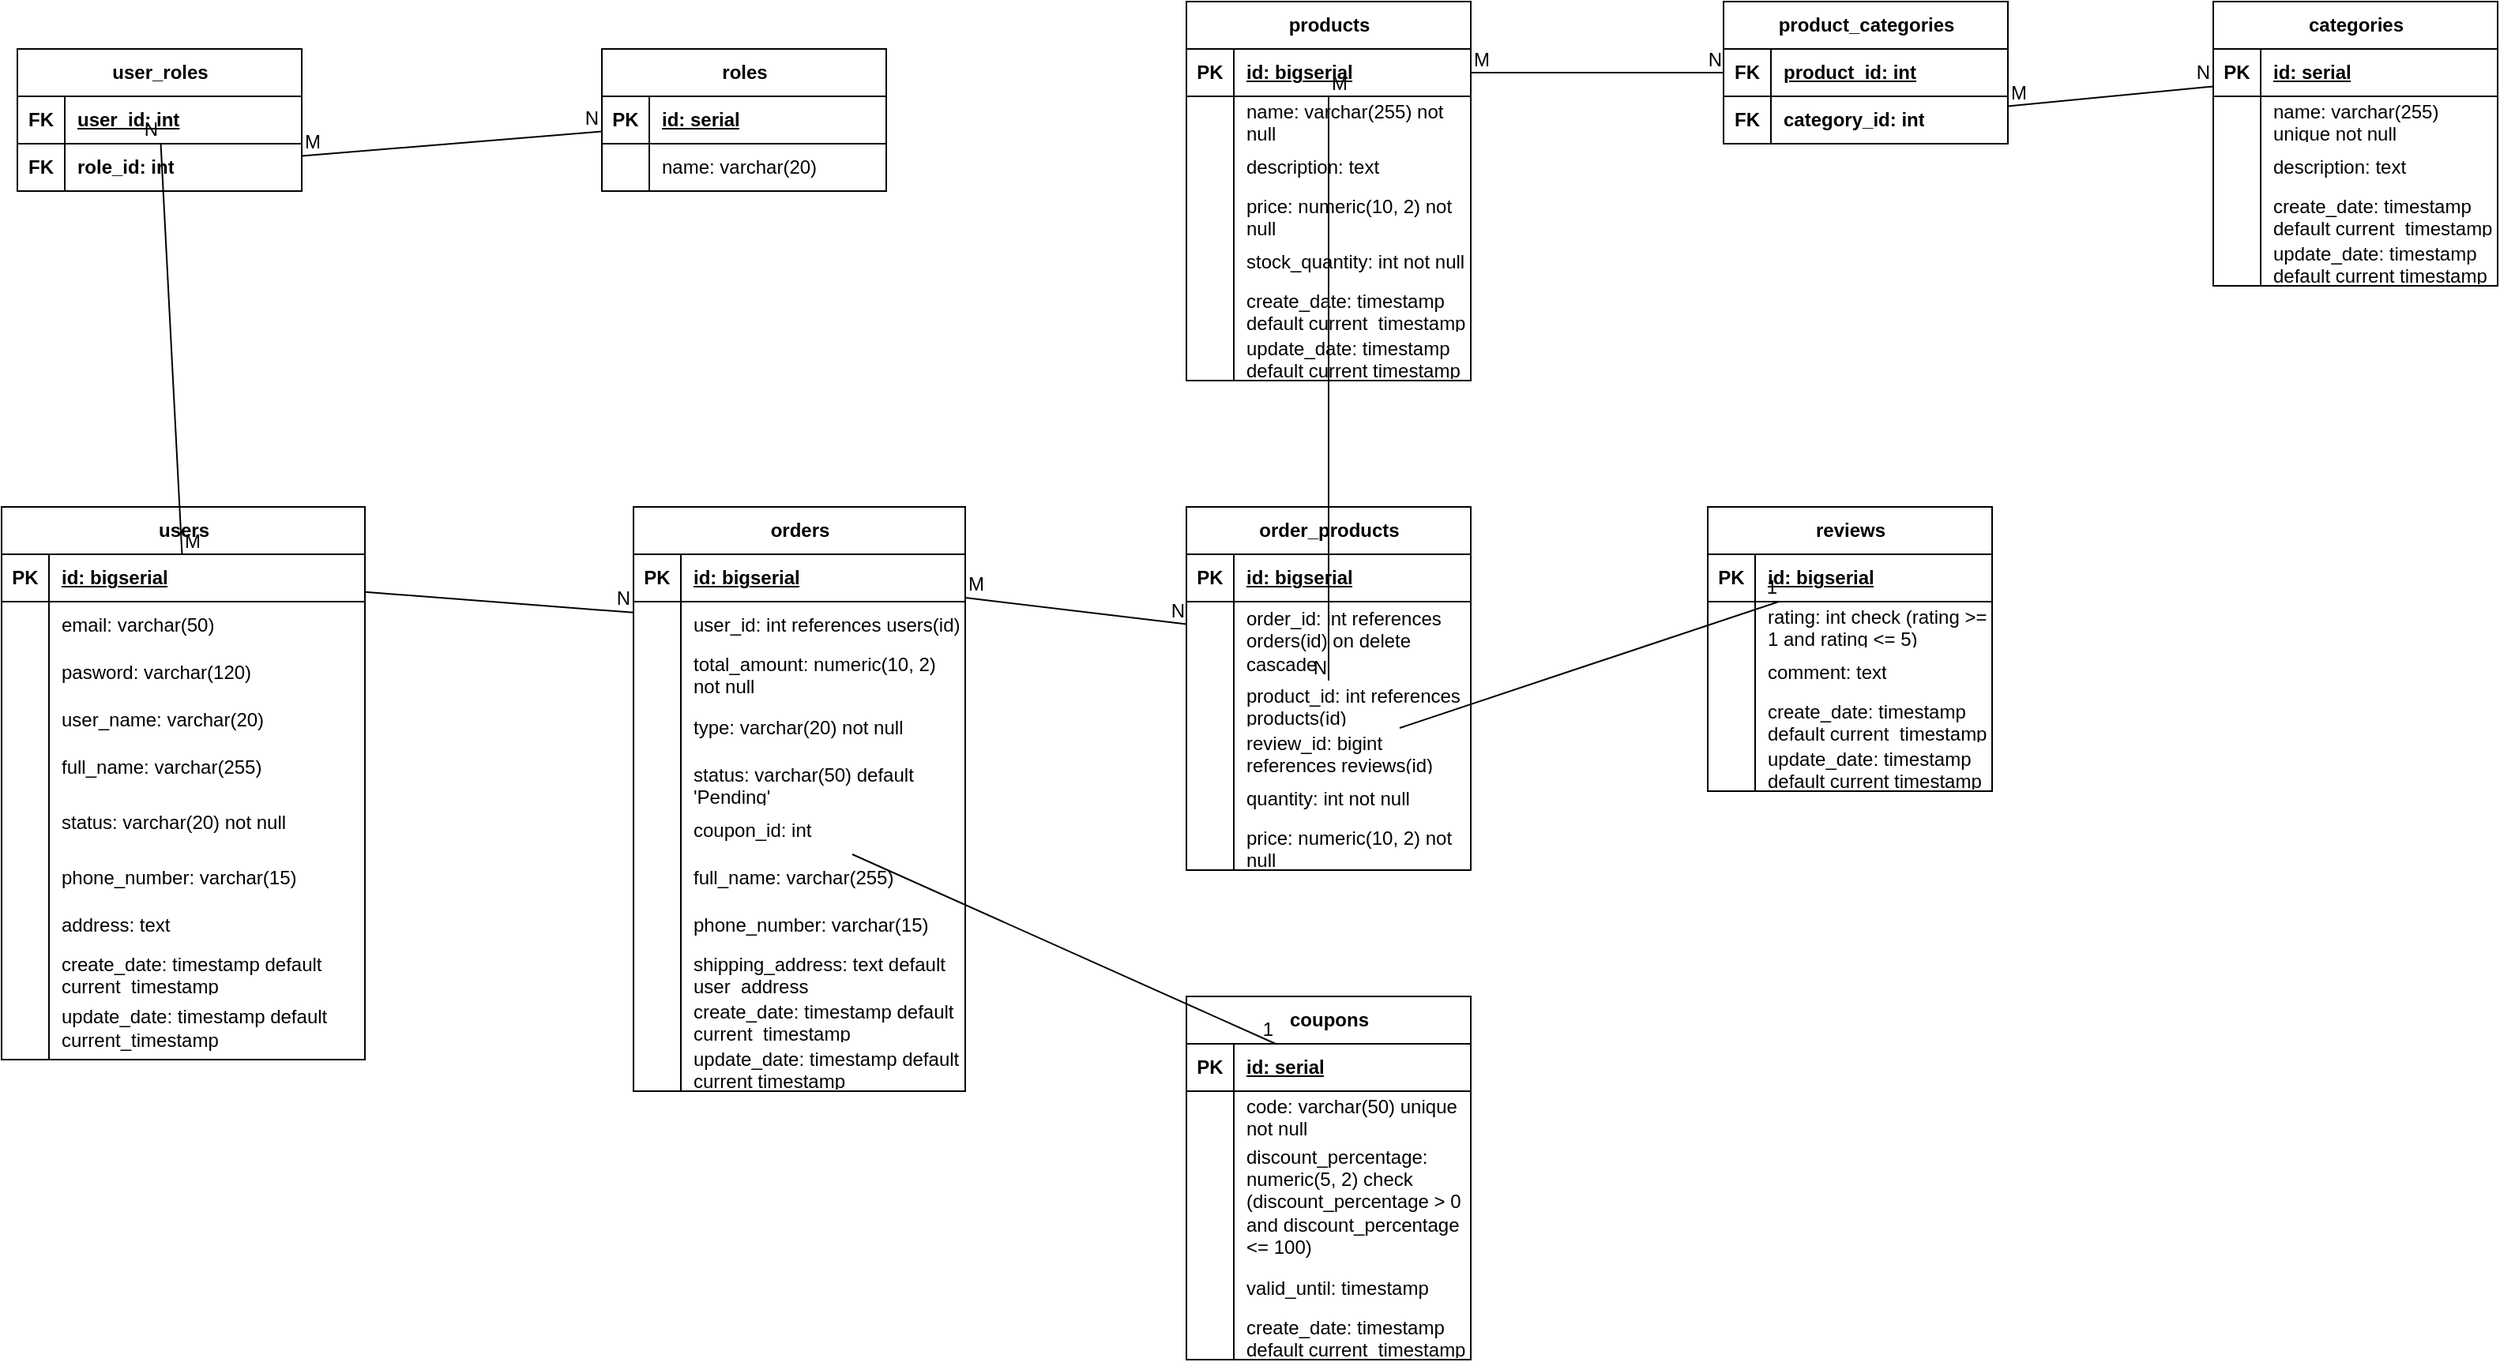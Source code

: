 <mxfile version="26.0.9">
  <diagram id="R2lEEEUBdFMjLlhIrx00" name="Page-1">
    <mxGraphModel dx="1803" dy="914" grid="1" gridSize="10" guides="1" tooltips="1" connect="1" arrows="1" fold="1" page="1" pageScale="1" pageWidth="850" pageHeight="1100" math="0" shadow="0" extFonts="Permanent Marker^https://fonts.googleapis.com/css?family=Permanent+Marker">
      <root>
        <mxCell id="0" />
        <mxCell id="1" parent="0" />
        <mxCell id="InAmL_zLefk0FLO7XMfr-1" value="products" style="shape=table;startSize=30;container=1;collapsible=1;childLayout=tableLayout;fixedRows=1;rowLines=0;fontStyle=1;align=center;resizeLast=1;html=1;" parent="1" vertex="1">
          <mxGeometry x="350" y="170" width="180" height="240" as="geometry">
            <mxRectangle x="110" y="430" width="100" height="30" as="alternateBounds" />
          </mxGeometry>
        </mxCell>
        <mxCell id="InAmL_zLefk0FLO7XMfr-2" value="" style="shape=tableRow;horizontal=0;startSize=0;swimlaneHead=0;swimlaneBody=0;fillColor=none;collapsible=0;dropTarget=0;points=[[0,0.5],[1,0.5]];portConstraint=eastwest;top=0;left=0;right=0;bottom=1;" parent="InAmL_zLefk0FLO7XMfr-1" vertex="1">
          <mxGeometry y="30" width="180" height="30" as="geometry" />
        </mxCell>
        <mxCell id="InAmL_zLefk0FLO7XMfr-3" value="PK" style="shape=partialRectangle;connectable=0;fillColor=none;top=0;left=0;bottom=0;right=0;fontStyle=1;overflow=hidden;whiteSpace=wrap;html=1;" parent="InAmL_zLefk0FLO7XMfr-2" vertex="1">
          <mxGeometry width="30" height="30" as="geometry">
            <mxRectangle width="30" height="30" as="alternateBounds" />
          </mxGeometry>
        </mxCell>
        <mxCell id="InAmL_zLefk0FLO7XMfr-4" value="id: bigserial" style="shape=partialRectangle;connectable=0;fillColor=none;top=0;left=0;bottom=0;right=0;align=left;spacingLeft=6;fontStyle=5;overflow=hidden;whiteSpace=wrap;html=1;" parent="InAmL_zLefk0FLO7XMfr-2" vertex="1">
          <mxGeometry x="30" width="150" height="30" as="geometry">
            <mxRectangle width="150" height="30" as="alternateBounds" />
          </mxGeometry>
        </mxCell>
        <mxCell id="InAmL_zLefk0FLO7XMfr-5" value="" style="shape=tableRow;horizontal=0;startSize=0;swimlaneHead=0;swimlaneBody=0;fillColor=none;collapsible=0;dropTarget=0;points=[[0,0.5],[1,0.5]];portConstraint=eastwest;top=0;left=0;right=0;bottom=0;" parent="InAmL_zLefk0FLO7XMfr-1" vertex="1">
          <mxGeometry y="60" width="180" height="30" as="geometry" />
        </mxCell>
        <mxCell id="InAmL_zLefk0FLO7XMfr-6" value="" style="shape=partialRectangle;connectable=0;fillColor=none;top=0;left=0;bottom=0;right=0;editable=1;overflow=hidden;whiteSpace=wrap;html=1;" parent="InAmL_zLefk0FLO7XMfr-5" vertex="1">
          <mxGeometry width="30" height="30" as="geometry">
            <mxRectangle width="30" height="30" as="alternateBounds" />
          </mxGeometry>
        </mxCell>
        <mxCell id="InAmL_zLefk0FLO7XMfr-7" value="name: varchar(255) not null" style="shape=partialRectangle;connectable=0;fillColor=none;top=0;left=0;bottom=0;right=0;align=left;spacingLeft=6;overflow=hidden;whiteSpace=wrap;html=1;" parent="InAmL_zLefk0FLO7XMfr-5" vertex="1">
          <mxGeometry x="30" width="150" height="30" as="geometry">
            <mxRectangle width="150" height="30" as="alternateBounds" />
          </mxGeometry>
        </mxCell>
        <mxCell id="InAmL_zLefk0FLO7XMfr-8" value="" style="shape=tableRow;horizontal=0;startSize=0;swimlaneHead=0;swimlaneBody=0;fillColor=none;collapsible=0;dropTarget=0;points=[[0,0.5],[1,0.5]];portConstraint=eastwest;top=0;left=0;right=0;bottom=0;" parent="InAmL_zLefk0FLO7XMfr-1" vertex="1">
          <mxGeometry y="90" width="180" height="30" as="geometry" />
        </mxCell>
        <mxCell id="InAmL_zLefk0FLO7XMfr-9" value="" style="shape=partialRectangle;connectable=0;fillColor=none;top=0;left=0;bottom=0;right=0;editable=1;overflow=hidden;whiteSpace=wrap;html=1;" parent="InAmL_zLefk0FLO7XMfr-8" vertex="1">
          <mxGeometry width="30" height="30" as="geometry">
            <mxRectangle width="30" height="30" as="alternateBounds" />
          </mxGeometry>
        </mxCell>
        <mxCell id="InAmL_zLefk0FLO7XMfr-10" value="description: text" style="shape=partialRectangle;connectable=0;fillColor=none;top=0;left=0;bottom=0;right=0;align=left;spacingLeft=6;overflow=hidden;whiteSpace=wrap;html=1;" parent="InAmL_zLefk0FLO7XMfr-8" vertex="1">
          <mxGeometry x="30" width="150" height="30" as="geometry">
            <mxRectangle width="150" height="30" as="alternateBounds" />
          </mxGeometry>
        </mxCell>
        <mxCell id="InAmL_zLefk0FLO7XMfr-11" value="" style="shape=tableRow;horizontal=0;startSize=0;swimlaneHead=0;swimlaneBody=0;fillColor=none;collapsible=0;dropTarget=0;points=[[0,0.5],[1,0.5]];portConstraint=eastwest;top=0;left=0;right=0;bottom=0;" parent="InAmL_zLefk0FLO7XMfr-1" vertex="1">
          <mxGeometry y="120" width="180" height="30" as="geometry" />
        </mxCell>
        <mxCell id="InAmL_zLefk0FLO7XMfr-12" value="" style="shape=partialRectangle;connectable=0;fillColor=none;top=0;left=0;bottom=0;right=0;editable=1;overflow=hidden;whiteSpace=wrap;html=1;" parent="InAmL_zLefk0FLO7XMfr-11" vertex="1">
          <mxGeometry width="30" height="30" as="geometry">
            <mxRectangle width="30" height="30" as="alternateBounds" />
          </mxGeometry>
        </mxCell>
        <mxCell id="InAmL_zLefk0FLO7XMfr-13" value="price: numeric(10, 2) not null" style="shape=partialRectangle;connectable=0;fillColor=none;top=0;left=0;bottom=0;right=0;align=left;spacingLeft=6;overflow=hidden;whiteSpace=wrap;html=1;" parent="InAmL_zLefk0FLO7XMfr-11" vertex="1">
          <mxGeometry x="30" width="150" height="30" as="geometry">
            <mxRectangle width="150" height="30" as="alternateBounds" />
          </mxGeometry>
        </mxCell>
        <mxCell id="InAmL_zLefk0FLO7XMfr-67" style="shape=tableRow;horizontal=0;startSize=0;swimlaneHead=0;swimlaneBody=0;fillColor=none;collapsible=0;dropTarget=0;points=[[0,0.5],[1,0.5]];portConstraint=eastwest;top=0;left=0;right=0;bottom=0;" parent="InAmL_zLefk0FLO7XMfr-1" vertex="1">
          <mxGeometry y="150" width="180" height="30" as="geometry" />
        </mxCell>
        <mxCell id="InAmL_zLefk0FLO7XMfr-68" style="shape=partialRectangle;connectable=0;fillColor=none;top=0;left=0;bottom=0;right=0;editable=1;overflow=hidden;whiteSpace=wrap;html=1;" parent="InAmL_zLefk0FLO7XMfr-67" vertex="1">
          <mxGeometry width="30" height="30" as="geometry">
            <mxRectangle width="30" height="30" as="alternateBounds" />
          </mxGeometry>
        </mxCell>
        <mxCell id="InAmL_zLefk0FLO7XMfr-69" value="stock_quantity: int not null" style="shape=partialRectangle;connectable=0;fillColor=none;top=0;left=0;bottom=0;right=0;align=left;spacingLeft=6;overflow=hidden;whiteSpace=wrap;html=1;" parent="InAmL_zLefk0FLO7XMfr-67" vertex="1">
          <mxGeometry x="30" width="150" height="30" as="geometry">
            <mxRectangle width="150" height="30" as="alternateBounds" />
          </mxGeometry>
        </mxCell>
        <mxCell id="InAmL_zLefk0FLO7XMfr-85" style="shape=tableRow;horizontal=0;startSize=0;swimlaneHead=0;swimlaneBody=0;fillColor=none;collapsible=0;dropTarget=0;points=[[0,0.5],[1,0.5]];portConstraint=eastwest;top=0;left=0;right=0;bottom=0;" parent="InAmL_zLefk0FLO7XMfr-1" vertex="1">
          <mxGeometry y="180" width="180" height="30" as="geometry" />
        </mxCell>
        <mxCell id="InAmL_zLefk0FLO7XMfr-86" style="shape=partialRectangle;connectable=0;fillColor=none;top=0;left=0;bottom=0;right=0;editable=1;overflow=hidden;whiteSpace=wrap;html=1;" parent="InAmL_zLefk0FLO7XMfr-85" vertex="1">
          <mxGeometry width="30" height="30" as="geometry">
            <mxRectangle width="30" height="30" as="alternateBounds" />
          </mxGeometry>
        </mxCell>
        <mxCell id="InAmL_zLefk0FLO7XMfr-87" value="create_date: timestamp default current_timestamp" style="shape=partialRectangle;connectable=0;fillColor=none;top=0;left=0;bottom=0;right=0;align=left;spacingLeft=6;overflow=hidden;whiteSpace=wrap;html=1;" parent="InAmL_zLefk0FLO7XMfr-85" vertex="1">
          <mxGeometry x="30" width="150" height="30" as="geometry">
            <mxRectangle width="150" height="30" as="alternateBounds" />
          </mxGeometry>
        </mxCell>
        <mxCell id="InAmL_zLefk0FLO7XMfr-88" style="shape=tableRow;horizontal=0;startSize=0;swimlaneHead=0;swimlaneBody=0;fillColor=none;collapsible=0;dropTarget=0;points=[[0,0.5],[1,0.5]];portConstraint=eastwest;top=0;left=0;right=0;bottom=0;" parent="InAmL_zLefk0FLO7XMfr-1" vertex="1">
          <mxGeometry y="210" width="180" height="30" as="geometry" />
        </mxCell>
        <mxCell id="InAmL_zLefk0FLO7XMfr-89" style="shape=partialRectangle;connectable=0;fillColor=none;top=0;left=0;bottom=0;right=0;editable=1;overflow=hidden;whiteSpace=wrap;html=1;" parent="InAmL_zLefk0FLO7XMfr-88" vertex="1">
          <mxGeometry width="30" height="30" as="geometry">
            <mxRectangle width="30" height="30" as="alternateBounds" />
          </mxGeometry>
        </mxCell>
        <mxCell id="InAmL_zLefk0FLO7XMfr-90" value="update_date: timestamp default current timestamp" style="shape=partialRectangle;connectable=0;fillColor=none;top=0;left=0;bottom=0;right=0;align=left;spacingLeft=6;overflow=hidden;whiteSpace=wrap;html=1;" parent="InAmL_zLefk0FLO7XMfr-88" vertex="1">
          <mxGeometry x="30" width="150" height="30" as="geometry">
            <mxRectangle width="150" height="30" as="alternateBounds" />
          </mxGeometry>
        </mxCell>
        <mxCell id="InAmL_zLefk0FLO7XMfr-14" value="users" style="shape=table;startSize=30;container=1;collapsible=1;childLayout=tableLayout;fixedRows=1;rowLines=0;fontStyle=1;align=center;resizeLast=1;html=1;gradientColor=none;" parent="1" vertex="1">
          <mxGeometry x="-400" y="490" width="230" height="350" as="geometry" />
        </mxCell>
        <mxCell id="InAmL_zLefk0FLO7XMfr-15" value="" style="shape=tableRow;horizontal=0;startSize=0;swimlaneHead=0;swimlaneBody=0;fillColor=none;collapsible=0;dropTarget=0;points=[[0,0.5],[1,0.5]];portConstraint=eastwest;top=0;left=0;right=0;bottom=1;" parent="InAmL_zLefk0FLO7XMfr-14" vertex="1">
          <mxGeometry y="30" width="230" height="30" as="geometry" />
        </mxCell>
        <mxCell id="InAmL_zLefk0FLO7XMfr-16" value="PK" style="shape=partialRectangle;connectable=0;fillColor=none;top=0;left=0;bottom=0;right=0;fontStyle=1;overflow=hidden;whiteSpace=wrap;html=1;" parent="InAmL_zLefk0FLO7XMfr-15" vertex="1">
          <mxGeometry width="30" height="30" as="geometry">
            <mxRectangle width="30" height="30" as="alternateBounds" />
          </mxGeometry>
        </mxCell>
        <mxCell id="InAmL_zLefk0FLO7XMfr-17" value="id: bigserial" style="shape=partialRectangle;connectable=0;fillColor=none;top=0;left=0;bottom=0;right=0;align=left;spacingLeft=6;fontStyle=5;overflow=hidden;whiteSpace=wrap;html=1;" parent="InAmL_zLefk0FLO7XMfr-15" vertex="1">
          <mxGeometry x="30" width="200" height="30" as="geometry">
            <mxRectangle width="200" height="30" as="alternateBounds" />
          </mxGeometry>
        </mxCell>
        <mxCell id="InAmL_zLefk0FLO7XMfr-18" value="" style="shape=tableRow;horizontal=0;startSize=0;swimlaneHead=0;swimlaneBody=0;fillColor=none;collapsible=0;dropTarget=0;points=[[0,0.5],[1,0.5]];portConstraint=eastwest;top=0;left=0;right=0;bottom=0;" parent="InAmL_zLefk0FLO7XMfr-14" vertex="1">
          <mxGeometry y="60" width="230" height="30" as="geometry" />
        </mxCell>
        <mxCell id="InAmL_zLefk0FLO7XMfr-19" value="" style="shape=partialRectangle;connectable=0;fillColor=none;top=0;left=0;bottom=0;right=0;editable=1;overflow=hidden;whiteSpace=wrap;html=1;" parent="InAmL_zLefk0FLO7XMfr-18" vertex="1">
          <mxGeometry width="30" height="30" as="geometry">
            <mxRectangle width="30" height="30" as="alternateBounds" />
          </mxGeometry>
        </mxCell>
        <mxCell id="InAmL_zLefk0FLO7XMfr-20" value="email: varchar(50)" style="shape=partialRectangle;connectable=0;fillColor=none;top=0;left=0;bottom=0;right=0;align=left;spacingLeft=6;overflow=hidden;whiteSpace=wrap;html=1;" parent="InAmL_zLefk0FLO7XMfr-18" vertex="1">
          <mxGeometry x="30" width="200" height="30" as="geometry">
            <mxRectangle width="200" height="30" as="alternateBounds" />
          </mxGeometry>
        </mxCell>
        <mxCell id="InAmL_zLefk0FLO7XMfr-21" value="" style="shape=tableRow;horizontal=0;startSize=0;swimlaneHead=0;swimlaneBody=0;fillColor=none;collapsible=0;dropTarget=0;points=[[0,0.5],[1,0.5]];portConstraint=eastwest;top=0;left=0;right=0;bottom=0;" parent="InAmL_zLefk0FLO7XMfr-14" vertex="1">
          <mxGeometry y="90" width="230" height="30" as="geometry" />
        </mxCell>
        <mxCell id="InAmL_zLefk0FLO7XMfr-22" value="" style="shape=partialRectangle;connectable=0;fillColor=none;top=0;left=0;bottom=0;right=0;editable=1;overflow=hidden;whiteSpace=wrap;html=1;" parent="InAmL_zLefk0FLO7XMfr-21" vertex="1">
          <mxGeometry width="30" height="30" as="geometry">
            <mxRectangle width="30" height="30" as="alternateBounds" />
          </mxGeometry>
        </mxCell>
        <mxCell id="InAmL_zLefk0FLO7XMfr-23" value="pasword: varchar(120)" style="shape=partialRectangle;connectable=0;fillColor=none;top=0;left=0;bottom=0;right=0;align=left;spacingLeft=6;overflow=hidden;whiteSpace=wrap;html=1;" parent="InAmL_zLefk0FLO7XMfr-21" vertex="1">
          <mxGeometry x="30" width="200" height="30" as="geometry">
            <mxRectangle width="200" height="30" as="alternateBounds" />
          </mxGeometry>
        </mxCell>
        <mxCell id="InAmL_zLefk0FLO7XMfr-24" value="" style="shape=tableRow;horizontal=0;startSize=0;swimlaneHead=0;swimlaneBody=0;fillColor=none;collapsible=0;dropTarget=0;points=[[0,0.5],[1,0.5]];portConstraint=eastwest;top=0;left=0;right=0;bottom=0;" parent="InAmL_zLefk0FLO7XMfr-14" vertex="1">
          <mxGeometry y="120" width="230" height="30" as="geometry" />
        </mxCell>
        <mxCell id="InAmL_zLefk0FLO7XMfr-25" value="" style="shape=partialRectangle;connectable=0;fillColor=none;top=0;left=0;bottom=0;right=0;editable=1;overflow=hidden;whiteSpace=wrap;html=1;" parent="InAmL_zLefk0FLO7XMfr-24" vertex="1">
          <mxGeometry width="30" height="30" as="geometry">
            <mxRectangle width="30" height="30" as="alternateBounds" />
          </mxGeometry>
        </mxCell>
        <mxCell id="InAmL_zLefk0FLO7XMfr-26" value="user_name: varchar(20)" style="shape=partialRectangle;connectable=0;fillColor=none;top=0;left=0;bottom=0;right=0;align=left;spacingLeft=6;overflow=hidden;whiteSpace=wrap;html=1;" parent="InAmL_zLefk0FLO7XMfr-24" vertex="1">
          <mxGeometry x="30" width="200" height="30" as="geometry">
            <mxRectangle width="200" height="30" as="alternateBounds" />
          </mxGeometry>
        </mxCell>
        <mxCell id="InAmL_zLefk0FLO7XMfr-70" style="shape=tableRow;horizontal=0;startSize=0;swimlaneHead=0;swimlaneBody=0;fillColor=none;collapsible=0;dropTarget=0;points=[[0,0.5],[1,0.5]];portConstraint=eastwest;top=0;left=0;right=0;bottom=0;" parent="InAmL_zLefk0FLO7XMfr-14" vertex="1">
          <mxGeometry y="150" width="230" height="30" as="geometry" />
        </mxCell>
        <mxCell id="InAmL_zLefk0FLO7XMfr-71" style="shape=partialRectangle;connectable=0;fillColor=none;top=0;left=0;bottom=0;right=0;editable=1;overflow=hidden;whiteSpace=wrap;html=1;" parent="InAmL_zLefk0FLO7XMfr-70" vertex="1">
          <mxGeometry width="30" height="30" as="geometry">
            <mxRectangle width="30" height="30" as="alternateBounds" />
          </mxGeometry>
        </mxCell>
        <mxCell id="InAmL_zLefk0FLO7XMfr-72" value="full_name: varchar(255)" style="shape=partialRectangle;connectable=0;fillColor=none;top=0;left=0;bottom=0;right=0;align=left;spacingLeft=6;overflow=hidden;whiteSpace=wrap;html=1;" parent="InAmL_zLefk0FLO7XMfr-70" vertex="1">
          <mxGeometry x="30" width="200" height="30" as="geometry">
            <mxRectangle width="200" height="30" as="alternateBounds" />
          </mxGeometry>
        </mxCell>
        <mxCell id="eNU1j0vwRgPA2yhrzrIe-4" style="shape=tableRow;horizontal=0;startSize=0;swimlaneHead=0;swimlaneBody=0;fillColor=none;collapsible=0;dropTarget=0;points=[[0,0.5],[1,0.5]];portConstraint=eastwest;top=0;left=0;right=0;bottom=0;" parent="InAmL_zLefk0FLO7XMfr-14" vertex="1">
          <mxGeometry y="180" width="230" height="40" as="geometry" />
        </mxCell>
        <mxCell id="eNU1j0vwRgPA2yhrzrIe-5" style="shape=partialRectangle;connectable=0;fillColor=none;top=0;left=0;bottom=0;right=0;editable=1;overflow=hidden;whiteSpace=wrap;html=1;" parent="eNU1j0vwRgPA2yhrzrIe-4" vertex="1">
          <mxGeometry width="30" height="40" as="geometry">
            <mxRectangle width="30" height="40" as="alternateBounds" />
          </mxGeometry>
        </mxCell>
        <mxCell id="eNU1j0vwRgPA2yhrzrIe-6" value="status: varchar(20) not null" style="shape=partialRectangle;connectable=0;fillColor=none;top=0;left=0;bottom=0;right=0;align=left;spacingLeft=6;overflow=hidden;whiteSpace=wrap;html=1;" parent="eNU1j0vwRgPA2yhrzrIe-4" vertex="1">
          <mxGeometry x="30" width="200" height="40" as="geometry">
            <mxRectangle width="200" height="40" as="alternateBounds" />
          </mxGeometry>
        </mxCell>
        <mxCell id="InAmL_zLefk0FLO7XMfr-73" style="shape=tableRow;horizontal=0;startSize=0;swimlaneHead=0;swimlaneBody=0;fillColor=none;collapsible=0;dropTarget=0;points=[[0,0.5],[1,0.5]];portConstraint=eastwest;top=0;left=0;right=0;bottom=0;" parent="InAmL_zLefk0FLO7XMfr-14" vertex="1">
          <mxGeometry y="220" width="230" height="30" as="geometry" />
        </mxCell>
        <mxCell id="InAmL_zLefk0FLO7XMfr-74" style="shape=partialRectangle;connectable=0;fillColor=none;top=0;left=0;bottom=0;right=0;editable=1;overflow=hidden;whiteSpace=wrap;html=1;" parent="InAmL_zLefk0FLO7XMfr-73" vertex="1">
          <mxGeometry width="30" height="30" as="geometry">
            <mxRectangle width="30" height="30" as="alternateBounds" />
          </mxGeometry>
        </mxCell>
        <mxCell id="InAmL_zLefk0FLO7XMfr-75" value="phone_number: varchar(15)" style="shape=partialRectangle;connectable=0;fillColor=none;top=0;left=0;bottom=0;right=0;align=left;spacingLeft=6;overflow=hidden;whiteSpace=wrap;html=1;" parent="InAmL_zLefk0FLO7XMfr-73" vertex="1">
          <mxGeometry x="30" width="200" height="30" as="geometry">
            <mxRectangle width="200" height="30" as="alternateBounds" />
          </mxGeometry>
        </mxCell>
        <mxCell id="InAmL_zLefk0FLO7XMfr-76" style="shape=tableRow;horizontal=0;startSize=0;swimlaneHead=0;swimlaneBody=0;fillColor=none;collapsible=0;dropTarget=0;points=[[0,0.5],[1,0.5]];portConstraint=eastwest;top=0;left=0;right=0;bottom=0;" parent="InAmL_zLefk0FLO7XMfr-14" vertex="1">
          <mxGeometry y="250" width="230" height="30" as="geometry" />
        </mxCell>
        <mxCell id="InAmL_zLefk0FLO7XMfr-77" style="shape=partialRectangle;connectable=0;fillColor=none;top=0;left=0;bottom=0;right=0;editable=1;overflow=hidden;whiteSpace=wrap;html=1;" parent="InAmL_zLefk0FLO7XMfr-76" vertex="1">
          <mxGeometry width="30" height="30" as="geometry">
            <mxRectangle width="30" height="30" as="alternateBounds" />
          </mxGeometry>
        </mxCell>
        <mxCell id="InAmL_zLefk0FLO7XMfr-78" value="address: text" style="shape=partialRectangle;connectable=0;fillColor=none;top=0;left=0;bottom=0;right=0;align=left;spacingLeft=6;overflow=hidden;whiteSpace=wrap;html=1;" parent="InAmL_zLefk0FLO7XMfr-76" vertex="1">
          <mxGeometry x="30" width="200" height="30" as="geometry">
            <mxRectangle width="200" height="30" as="alternateBounds" />
          </mxGeometry>
        </mxCell>
        <mxCell id="InAmL_zLefk0FLO7XMfr-79" style="shape=tableRow;horizontal=0;startSize=0;swimlaneHead=0;swimlaneBody=0;fillColor=none;collapsible=0;dropTarget=0;points=[[0,0.5],[1,0.5]];portConstraint=eastwest;top=0;left=0;right=0;bottom=0;" parent="InAmL_zLefk0FLO7XMfr-14" vertex="1">
          <mxGeometry y="280" width="230" height="30" as="geometry" />
        </mxCell>
        <mxCell id="InAmL_zLefk0FLO7XMfr-80" style="shape=partialRectangle;connectable=0;fillColor=none;top=0;left=0;bottom=0;right=0;editable=1;overflow=hidden;whiteSpace=wrap;html=1;" parent="InAmL_zLefk0FLO7XMfr-79" vertex="1">
          <mxGeometry width="30" height="30" as="geometry">
            <mxRectangle width="30" height="30" as="alternateBounds" />
          </mxGeometry>
        </mxCell>
        <mxCell id="InAmL_zLefk0FLO7XMfr-81" value="create_date: timestamp default current_timestamp&lt;span style=&quot;white-space: pre;&quot;&gt;&#x9;&lt;/span&gt;" style="shape=partialRectangle;connectable=0;fillColor=none;top=0;left=0;bottom=0;right=0;align=left;spacingLeft=6;overflow=hidden;whiteSpace=wrap;html=1;" parent="InAmL_zLefk0FLO7XMfr-79" vertex="1">
          <mxGeometry x="30" width="200" height="30" as="geometry">
            <mxRectangle width="200" height="30" as="alternateBounds" />
          </mxGeometry>
        </mxCell>
        <mxCell id="InAmL_zLefk0FLO7XMfr-82" style="shape=tableRow;horizontal=0;startSize=0;swimlaneHead=0;swimlaneBody=0;fillColor=none;collapsible=0;dropTarget=0;points=[[0,0.5],[1,0.5]];portConstraint=eastwest;top=0;left=0;right=0;bottom=0;" parent="InAmL_zLefk0FLO7XMfr-14" vertex="1">
          <mxGeometry y="310" width="230" height="40" as="geometry" />
        </mxCell>
        <mxCell id="InAmL_zLefk0FLO7XMfr-83" style="shape=partialRectangle;connectable=0;fillColor=none;top=0;left=0;bottom=0;right=0;editable=1;overflow=hidden;whiteSpace=wrap;html=1;" parent="InAmL_zLefk0FLO7XMfr-82" vertex="1">
          <mxGeometry width="30" height="40" as="geometry">
            <mxRectangle width="30" height="40" as="alternateBounds" />
          </mxGeometry>
        </mxCell>
        <mxCell id="InAmL_zLefk0FLO7XMfr-84" value="update_date: timestamp default current_timestamp" style="shape=partialRectangle;connectable=0;fillColor=none;top=0;left=0;bottom=0;right=0;align=left;spacingLeft=6;overflow=hidden;whiteSpace=wrap;html=1;" parent="InAmL_zLefk0FLO7XMfr-82" vertex="1">
          <mxGeometry x="30" width="200" height="40" as="geometry">
            <mxRectangle width="200" height="40" as="alternateBounds" />
          </mxGeometry>
        </mxCell>
        <mxCell id="InAmL_zLefk0FLO7XMfr-27" value="user_roles" style="shape=table;startSize=30;container=1;collapsible=1;childLayout=tableLayout;fixedRows=1;rowLines=0;fontStyle=1;align=center;resizeLast=1;html=1;" parent="1" vertex="1">
          <mxGeometry x="-390" y="200" width="180" height="90" as="geometry" />
        </mxCell>
        <mxCell id="InAmL_zLefk0FLO7XMfr-28" value="" style="shape=tableRow;horizontal=0;startSize=0;swimlaneHead=0;swimlaneBody=0;fillColor=none;collapsible=0;dropTarget=0;points=[[0,0.5],[1,0.5]];portConstraint=eastwest;top=0;left=0;right=0;bottom=1;" parent="InAmL_zLefk0FLO7XMfr-27" vertex="1">
          <mxGeometry y="30" width="180" height="30" as="geometry" />
        </mxCell>
        <mxCell id="InAmL_zLefk0FLO7XMfr-29" value="FK" style="shape=partialRectangle;connectable=0;fillColor=none;top=0;left=0;bottom=0;right=0;fontStyle=1;overflow=hidden;whiteSpace=wrap;html=1;" parent="InAmL_zLefk0FLO7XMfr-28" vertex="1">
          <mxGeometry width="30" height="30" as="geometry">
            <mxRectangle width="30" height="30" as="alternateBounds" />
          </mxGeometry>
        </mxCell>
        <mxCell id="InAmL_zLefk0FLO7XMfr-30" value="user_id: int" style="shape=partialRectangle;connectable=0;fillColor=none;top=0;left=0;bottom=0;right=0;align=left;spacingLeft=6;fontStyle=5;overflow=hidden;whiteSpace=wrap;html=1;" parent="InAmL_zLefk0FLO7XMfr-28" vertex="1">
          <mxGeometry x="30" width="150" height="30" as="geometry">
            <mxRectangle width="150" height="30" as="alternateBounds" />
          </mxGeometry>
        </mxCell>
        <mxCell id="InAmL_zLefk0FLO7XMfr-31" value="" style="shape=tableRow;horizontal=0;startSize=0;swimlaneHead=0;swimlaneBody=0;fillColor=none;collapsible=0;dropTarget=0;points=[[0,0.5],[1,0.5]];portConstraint=eastwest;top=0;left=0;right=0;bottom=0;" parent="InAmL_zLefk0FLO7XMfr-27" vertex="1">
          <mxGeometry y="60" width="180" height="30" as="geometry" />
        </mxCell>
        <mxCell id="InAmL_zLefk0FLO7XMfr-32" value="FK" style="shape=partialRectangle;connectable=0;fillColor=none;top=0;left=0;bottom=0;right=0;editable=1;overflow=hidden;whiteSpace=wrap;html=1;fontStyle=1" parent="InAmL_zLefk0FLO7XMfr-31" vertex="1">
          <mxGeometry width="30" height="30" as="geometry">
            <mxRectangle width="30" height="30" as="alternateBounds" />
          </mxGeometry>
        </mxCell>
        <mxCell id="InAmL_zLefk0FLO7XMfr-33" value="role_id: int" style="shape=partialRectangle;connectable=0;fillColor=none;top=0;left=0;bottom=0;right=0;align=left;spacingLeft=6;overflow=hidden;whiteSpace=wrap;html=1;fontStyle=1" parent="InAmL_zLefk0FLO7XMfr-31" vertex="1">
          <mxGeometry x="30" width="150" height="30" as="geometry">
            <mxRectangle width="150" height="30" as="alternateBounds" />
          </mxGeometry>
        </mxCell>
        <mxCell id="InAmL_zLefk0FLO7XMfr-40" value="roles" style="shape=table;startSize=30;container=1;collapsible=1;childLayout=tableLayout;fixedRows=1;rowLines=0;fontStyle=1;align=center;resizeLast=1;html=1;" parent="1" vertex="1">
          <mxGeometry x="-20" y="200" width="180" height="90" as="geometry" />
        </mxCell>
        <mxCell id="InAmL_zLefk0FLO7XMfr-41" value="" style="shape=tableRow;horizontal=0;startSize=0;swimlaneHead=0;swimlaneBody=0;fillColor=none;collapsible=0;dropTarget=0;points=[[0,0.5],[1,0.5]];portConstraint=eastwest;top=0;left=0;right=0;bottom=1;" parent="InAmL_zLefk0FLO7XMfr-40" vertex="1">
          <mxGeometry y="30" width="180" height="30" as="geometry" />
        </mxCell>
        <mxCell id="InAmL_zLefk0FLO7XMfr-42" value="PK" style="shape=partialRectangle;connectable=0;fillColor=none;top=0;left=0;bottom=0;right=0;fontStyle=1;overflow=hidden;whiteSpace=wrap;html=1;" parent="InAmL_zLefk0FLO7XMfr-41" vertex="1">
          <mxGeometry width="30" height="30" as="geometry">
            <mxRectangle width="30" height="30" as="alternateBounds" />
          </mxGeometry>
        </mxCell>
        <mxCell id="InAmL_zLefk0FLO7XMfr-43" value="id: serial" style="shape=partialRectangle;connectable=0;fillColor=none;top=0;left=0;bottom=0;right=0;align=left;spacingLeft=6;fontStyle=5;overflow=hidden;whiteSpace=wrap;html=1;" parent="InAmL_zLefk0FLO7XMfr-41" vertex="1">
          <mxGeometry x="30" width="150" height="30" as="geometry">
            <mxRectangle width="150" height="30" as="alternateBounds" />
          </mxGeometry>
        </mxCell>
        <mxCell id="InAmL_zLefk0FLO7XMfr-50" value="" style="shape=tableRow;horizontal=0;startSize=0;swimlaneHead=0;swimlaneBody=0;fillColor=none;collapsible=0;dropTarget=0;points=[[0,0.5],[1,0.5]];portConstraint=eastwest;top=0;left=0;right=0;bottom=0;" parent="InAmL_zLefk0FLO7XMfr-40" vertex="1">
          <mxGeometry y="60" width="180" height="30" as="geometry" />
        </mxCell>
        <mxCell id="InAmL_zLefk0FLO7XMfr-51" value="" style="shape=partialRectangle;connectable=0;fillColor=none;top=0;left=0;bottom=0;right=0;editable=1;overflow=hidden;whiteSpace=wrap;html=1;" parent="InAmL_zLefk0FLO7XMfr-50" vertex="1">
          <mxGeometry width="30" height="30" as="geometry">
            <mxRectangle width="30" height="30" as="alternateBounds" />
          </mxGeometry>
        </mxCell>
        <mxCell id="InAmL_zLefk0FLO7XMfr-52" value="name: varchar(20)" style="shape=partialRectangle;connectable=0;fillColor=none;top=0;left=0;bottom=0;right=0;align=left;spacingLeft=6;overflow=hidden;whiteSpace=wrap;html=1;" parent="InAmL_zLefk0FLO7XMfr-50" vertex="1">
          <mxGeometry x="30" width="150" height="30" as="geometry">
            <mxRectangle width="150" height="30" as="alternateBounds" />
          </mxGeometry>
        </mxCell>
        <mxCell id="InAmL_zLefk0FLO7XMfr-57" value="" style="endArrow=none;html=1;rounded=0;" parent="1" source="InAmL_zLefk0FLO7XMfr-15" target="InAmL_zLefk0FLO7XMfr-28" edge="1">
          <mxGeometry relative="1" as="geometry">
            <mxPoint x="220" y="220" as="sourcePoint" />
            <mxPoint x="380" y="220" as="targetPoint" />
          </mxGeometry>
        </mxCell>
        <mxCell id="InAmL_zLefk0FLO7XMfr-58" value="M" style="resizable=0;html=1;whiteSpace=wrap;align=left;verticalAlign=bottom;" parent="InAmL_zLefk0FLO7XMfr-57" connectable="0" vertex="1">
          <mxGeometry x="-1" relative="1" as="geometry" />
        </mxCell>
        <mxCell id="InAmL_zLefk0FLO7XMfr-59" value="N" style="resizable=0;html=1;whiteSpace=wrap;align=right;verticalAlign=bottom;" parent="InAmL_zLefk0FLO7XMfr-57" connectable="0" vertex="1">
          <mxGeometry x="1" relative="1" as="geometry" />
        </mxCell>
        <mxCell id="InAmL_zLefk0FLO7XMfr-60" value="" style="endArrow=none;html=1;rounded=0;" parent="1" source="InAmL_zLefk0FLO7XMfr-31" target="InAmL_zLefk0FLO7XMfr-41" edge="1">
          <mxGeometry relative="1" as="geometry">
            <mxPoint x="510" y="210" as="sourcePoint" />
            <mxPoint x="670" y="210" as="targetPoint" />
          </mxGeometry>
        </mxCell>
        <mxCell id="InAmL_zLefk0FLO7XMfr-61" value="M" style="resizable=0;html=1;whiteSpace=wrap;align=left;verticalAlign=bottom;" parent="InAmL_zLefk0FLO7XMfr-60" connectable="0" vertex="1">
          <mxGeometry x="-1" relative="1" as="geometry" />
        </mxCell>
        <mxCell id="InAmL_zLefk0FLO7XMfr-62" value="N" style="resizable=0;html=1;whiteSpace=wrap;align=right;verticalAlign=bottom;" parent="InAmL_zLefk0FLO7XMfr-60" connectable="0" vertex="1">
          <mxGeometry x="1" relative="1" as="geometry" />
        </mxCell>
        <mxCell id="InAmL_zLefk0FLO7XMfr-95" value="product_categories" style="shape=table;startSize=30;container=1;collapsible=1;childLayout=tableLayout;fixedRows=1;rowLines=0;fontStyle=1;align=center;resizeLast=1;html=1;" parent="1" vertex="1">
          <mxGeometry x="690" y="170" width="180" height="90" as="geometry" />
        </mxCell>
        <mxCell id="InAmL_zLefk0FLO7XMfr-96" value="" style="shape=tableRow;horizontal=0;startSize=0;swimlaneHead=0;swimlaneBody=0;fillColor=none;collapsible=0;dropTarget=0;points=[[0,0.5],[1,0.5]];portConstraint=eastwest;top=0;left=0;right=0;bottom=1;" parent="InAmL_zLefk0FLO7XMfr-95" vertex="1">
          <mxGeometry y="30" width="180" height="30" as="geometry" />
        </mxCell>
        <mxCell id="InAmL_zLefk0FLO7XMfr-97" value="FK" style="shape=partialRectangle;connectable=0;fillColor=none;top=0;left=0;bottom=0;right=0;fontStyle=1;overflow=hidden;whiteSpace=wrap;html=1;" parent="InAmL_zLefk0FLO7XMfr-96" vertex="1">
          <mxGeometry width="30" height="30" as="geometry">
            <mxRectangle width="30" height="30" as="alternateBounds" />
          </mxGeometry>
        </mxCell>
        <mxCell id="InAmL_zLefk0FLO7XMfr-98" value="product_id: int" style="shape=partialRectangle;connectable=0;fillColor=none;top=0;left=0;bottom=0;right=0;align=left;spacingLeft=6;fontStyle=5;overflow=hidden;whiteSpace=wrap;html=1;" parent="InAmL_zLefk0FLO7XMfr-96" vertex="1">
          <mxGeometry x="30" width="150" height="30" as="geometry">
            <mxRectangle width="150" height="30" as="alternateBounds" />
          </mxGeometry>
        </mxCell>
        <mxCell id="InAmL_zLefk0FLO7XMfr-105" value="" style="shape=tableRow;horizontal=0;startSize=0;swimlaneHead=0;swimlaneBody=0;fillColor=none;collapsible=0;dropTarget=0;points=[[0,0.5],[1,0.5]];portConstraint=eastwest;top=0;left=0;right=0;bottom=0;" parent="InAmL_zLefk0FLO7XMfr-95" vertex="1">
          <mxGeometry y="60" width="180" height="30" as="geometry" />
        </mxCell>
        <mxCell id="InAmL_zLefk0FLO7XMfr-106" value="FK" style="shape=partialRectangle;connectable=0;fillColor=none;top=0;left=0;bottom=0;right=0;editable=1;overflow=hidden;whiteSpace=wrap;html=1;fontStyle=1" parent="InAmL_zLefk0FLO7XMfr-105" vertex="1">
          <mxGeometry width="30" height="30" as="geometry">
            <mxRectangle width="30" height="30" as="alternateBounds" />
          </mxGeometry>
        </mxCell>
        <mxCell id="InAmL_zLefk0FLO7XMfr-107" value="category_id: int" style="shape=partialRectangle;connectable=0;fillColor=none;top=0;left=0;bottom=0;right=0;align=left;spacingLeft=6;overflow=hidden;whiteSpace=wrap;html=1;fontStyle=1" parent="InAmL_zLefk0FLO7XMfr-105" vertex="1">
          <mxGeometry x="30" width="150" height="30" as="geometry">
            <mxRectangle width="150" height="30" as="alternateBounds" />
          </mxGeometry>
        </mxCell>
        <mxCell id="InAmL_zLefk0FLO7XMfr-121" value="categories" style="shape=table;startSize=30;container=1;collapsible=1;childLayout=tableLayout;fixedRows=1;rowLines=0;fontStyle=1;align=center;resizeLast=1;html=1;" parent="1" vertex="1">
          <mxGeometry x="1000" y="170" width="180" height="180" as="geometry" />
        </mxCell>
        <mxCell id="InAmL_zLefk0FLO7XMfr-122" value="" style="shape=tableRow;horizontal=0;startSize=0;swimlaneHead=0;swimlaneBody=0;fillColor=none;collapsible=0;dropTarget=0;points=[[0,0.5],[1,0.5]];portConstraint=eastwest;top=0;left=0;right=0;bottom=1;" parent="InAmL_zLefk0FLO7XMfr-121" vertex="1">
          <mxGeometry y="30" width="180" height="30" as="geometry" />
        </mxCell>
        <mxCell id="InAmL_zLefk0FLO7XMfr-123" value="PK" style="shape=partialRectangle;connectable=0;fillColor=none;top=0;left=0;bottom=0;right=0;fontStyle=1;overflow=hidden;whiteSpace=wrap;html=1;" parent="InAmL_zLefk0FLO7XMfr-122" vertex="1">
          <mxGeometry width="30" height="30" as="geometry">
            <mxRectangle width="30" height="30" as="alternateBounds" />
          </mxGeometry>
        </mxCell>
        <mxCell id="InAmL_zLefk0FLO7XMfr-124" value="id: serial" style="shape=partialRectangle;connectable=0;fillColor=none;top=0;left=0;bottom=0;right=0;align=left;spacingLeft=6;fontStyle=5;overflow=hidden;whiteSpace=wrap;html=1;" parent="InAmL_zLefk0FLO7XMfr-122" vertex="1">
          <mxGeometry x="30" width="150" height="30" as="geometry">
            <mxRectangle width="150" height="30" as="alternateBounds" />
          </mxGeometry>
        </mxCell>
        <mxCell id="InAmL_zLefk0FLO7XMfr-125" value="" style="shape=tableRow;horizontal=0;startSize=0;swimlaneHead=0;swimlaneBody=0;fillColor=none;collapsible=0;dropTarget=0;points=[[0,0.5],[1,0.5]];portConstraint=eastwest;top=0;left=0;right=0;bottom=0;" parent="InAmL_zLefk0FLO7XMfr-121" vertex="1">
          <mxGeometry y="60" width="180" height="30" as="geometry" />
        </mxCell>
        <mxCell id="InAmL_zLefk0FLO7XMfr-126" value="" style="shape=partialRectangle;connectable=0;fillColor=none;top=0;left=0;bottom=0;right=0;editable=1;overflow=hidden;whiteSpace=wrap;html=1;" parent="InAmL_zLefk0FLO7XMfr-125" vertex="1">
          <mxGeometry width="30" height="30" as="geometry">
            <mxRectangle width="30" height="30" as="alternateBounds" />
          </mxGeometry>
        </mxCell>
        <mxCell id="InAmL_zLefk0FLO7XMfr-127" value="name: varchar(255) unique not null" style="shape=partialRectangle;connectable=0;fillColor=none;top=0;left=0;bottom=0;right=0;align=left;spacingLeft=6;overflow=hidden;whiteSpace=wrap;html=1;" parent="InAmL_zLefk0FLO7XMfr-125" vertex="1">
          <mxGeometry x="30" width="150" height="30" as="geometry">
            <mxRectangle width="150" height="30" as="alternateBounds" />
          </mxGeometry>
        </mxCell>
        <mxCell id="InAmL_zLefk0FLO7XMfr-128" value="" style="shape=tableRow;horizontal=0;startSize=0;swimlaneHead=0;swimlaneBody=0;fillColor=none;collapsible=0;dropTarget=0;points=[[0,0.5],[1,0.5]];portConstraint=eastwest;top=0;left=0;right=0;bottom=0;" parent="InAmL_zLefk0FLO7XMfr-121" vertex="1">
          <mxGeometry y="90" width="180" height="30" as="geometry" />
        </mxCell>
        <mxCell id="InAmL_zLefk0FLO7XMfr-129" value="" style="shape=partialRectangle;connectable=0;fillColor=none;top=0;left=0;bottom=0;right=0;editable=1;overflow=hidden;whiteSpace=wrap;html=1;" parent="InAmL_zLefk0FLO7XMfr-128" vertex="1">
          <mxGeometry width="30" height="30" as="geometry">
            <mxRectangle width="30" height="30" as="alternateBounds" />
          </mxGeometry>
        </mxCell>
        <mxCell id="InAmL_zLefk0FLO7XMfr-130" value="description: text" style="shape=partialRectangle;connectable=0;fillColor=none;top=0;left=0;bottom=0;right=0;align=left;spacingLeft=6;overflow=hidden;whiteSpace=wrap;html=1;" parent="InAmL_zLefk0FLO7XMfr-128" vertex="1">
          <mxGeometry x="30" width="150" height="30" as="geometry">
            <mxRectangle width="150" height="30" as="alternateBounds" />
          </mxGeometry>
        </mxCell>
        <mxCell id="InAmL_zLefk0FLO7XMfr-131" value="" style="shape=tableRow;horizontal=0;startSize=0;swimlaneHead=0;swimlaneBody=0;fillColor=none;collapsible=0;dropTarget=0;points=[[0,0.5],[1,0.5]];portConstraint=eastwest;top=0;left=0;right=0;bottom=0;" parent="InAmL_zLefk0FLO7XMfr-121" vertex="1">
          <mxGeometry y="120" width="180" height="30" as="geometry" />
        </mxCell>
        <mxCell id="InAmL_zLefk0FLO7XMfr-132" value="" style="shape=partialRectangle;connectable=0;fillColor=none;top=0;left=0;bottom=0;right=0;editable=1;overflow=hidden;whiteSpace=wrap;html=1;" parent="InAmL_zLefk0FLO7XMfr-131" vertex="1">
          <mxGeometry width="30" height="30" as="geometry">
            <mxRectangle width="30" height="30" as="alternateBounds" />
          </mxGeometry>
        </mxCell>
        <mxCell id="InAmL_zLefk0FLO7XMfr-133" value="create_date: timestamp default current_timestamp" style="shape=partialRectangle;connectable=0;fillColor=none;top=0;left=0;bottom=0;right=0;align=left;spacingLeft=6;overflow=hidden;whiteSpace=wrap;html=1;" parent="InAmL_zLefk0FLO7XMfr-131" vertex="1">
          <mxGeometry x="30" width="150" height="30" as="geometry">
            <mxRectangle width="150" height="30" as="alternateBounds" />
          </mxGeometry>
        </mxCell>
        <mxCell id="InAmL_zLefk0FLO7XMfr-134" style="shape=tableRow;horizontal=0;startSize=0;swimlaneHead=0;swimlaneBody=0;fillColor=none;collapsible=0;dropTarget=0;points=[[0,0.5],[1,0.5]];portConstraint=eastwest;top=0;left=0;right=0;bottom=0;" parent="InAmL_zLefk0FLO7XMfr-121" vertex="1">
          <mxGeometry y="150" width="180" height="30" as="geometry" />
        </mxCell>
        <mxCell id="InAmL_zLefk0FLO7XMfr-135" style="shape=partialRectangle;connectable=0;fillColor=none;top=0;left=0;bottom=0;right=0;editable=1;overflow=hidden;whiteSpace=wrap;html=1;" parent="InAmL_zLefk0FLO7XMfr-134" vertex="1">
          <mxGeometry width="30" height="30" as="geometry">
            <mxRectangle width="30" height="30" as="alternateBounds" />
          </mxGeometry>
        </mxCell>
        <mxCell id="InAmL_zLefk0FLO7XMfr-136" value="update_date: timestamp default current timestamp" style="shape=partialRectangle;connectable=0;fillColor=none;top=0;left=0;bottom=0;right=0;align=left;spacingLeft=6;overflow=hidden;whiteSpace=wrap;html=1;" parent="InAmL_zLefk0FLO7XMfr-134" vertex="1">
          <mxGeometry x="30" width="150" height="30" as="geometry">
            <mxRectangle width="150" height="30" as="alternateBounds" />
          </mxGeometry>
        </mxCell>
        <mxCell id="InAmL_zLefk0FLO7XMfr-137" value="" style="endArrow=none;html=1;rounded=0;" parent="1" source="InAmL_zLefk0FLO7XMfr-2" target="InAmL_zLefk0FLO7XMfr-96" edge="1">
          <mxGeometry relative="1" as="geometry">
            <mxPoint x="1043" y="260" as="sourcePoint" />
            <mxPoint x="1203" y="260" as="targetPoint" />
          </mxGeometry>
        </mxCell>
        <mxCell id="InAmL_zLefk0FLO7XMfr-138" value="M" style="resizable=0;html=1;whiteSpace=wrap;align=left;verticalAlign=bottom;" parent="InAmL_zLefk0FLO7XMfr-137" connectable="0" vertex="1">
          <mxGeometry x="-1" relative="1" as="geometry" />
        </mxCell>
        <mxCell id="InAmL_zLefk0FLO7XMfr-139" value="N" style="resizable=0;html=1;whiteSpace=wrap;align=right;verticalAlign=bottom;" parent="InAmL_zLefk0FLO7XMfr-137" connectable="0" vertex="1">
          <mxGeometry x="1" relative="1" as="geometry" />
        </mxCell>
        <mxCell id="InAmL_zLefk0FLO7XMfr-140" value="" style="endArrow=none;html=1;rounded=0;" parent="1" source="InAmL_zLefk0FLO7XMfr-105" target="InAmL_zLefk0FLO7XMfr-122" edge="1">
          <mxGeometry relative="1" as="geometry">
            <mxPoint x="1263" y="210" as="sourcePoint" />
            <mxPoint x="1253" y="180" as="targetPoint" />
          </mxGeometry>
        </mxCell>
        <mxCell id="InAmL_zLefk0FLO7XMfr-141" value="M" style="resizable=0;html=1;whiteSpace=wrap;align=left;verticalAlign=bottom;" parent="InAmL_zLefk0FLO7XMfr-140" connectable="0" vertex="1">
          <mxGeometry x="-1" relative="1" as="geometry" />
        </mxCell>
        <mxCell id="InAmL_zLefk0FLO7XMfr-142" value="N" style="resizable=0;html=1;whiteSpace=wrap;align=right;verticalAlign=bottom;" parent="InAmL_zLefk0FLO7XMfr-140" connectable="0" vertex="1">
          <mxGeometry x="1" relative="1" as="geometry" />
        </mxCell>
        <mxCell id="InAmL_zLefk0FLO7XMfr-143" value="orders" style="shape=table;startSize=30;container=1;collapsible=1;childLayout=tableLayout;fixedRows=1;rowLines=0;fontStyle=1;align=center;resizeLast=1;html=1;" parent="1" vertex="1">
          <mxGeometry y="490" width="210" height="370" as="geometry" />
        </mxCell>
        <mxCell id="InAmL_zLefk0FLO7XMfr-144" value="" style="shape=tableRow;horizontal=0;startSize=0;swimlaneHead=0;swimlaneBody=0;fillColor=none;collapsible=0;dropTarget=0;points=[[0,0.5],[1,0.5]];portConstraint=eastwest;top=0;left=0;right=0;bottom=1;" parent="InAmL_zLefk0FLO7XMfr-143" vertex="1">
          <mxGeometry y="30" width="210" height="30" as="geometry" />
        </mxCell>
        <mxCell id="InAmL_zLefk0FLO7XMfr-145" value="PK" style="shape=partialRectangle;connectable=0;fillColor=none;top=0;left=0;bottom=0;right=0;fontStyle=1;overflow=hidden;whiteSpace=wrap;html=1;" parent="InAmL_zLefk0FLO7XMfr-144" vertex="1">
          <mxGeometry width="30" height="30" as="geometry">
            <mxRectangle width="30" height="30" as="alternateBounds" />
          </mxGeometry>
        </mxCell>
        <mxCell id="InAmL_zLefk0FLO7XMfr-146" value="id: bigserial" style="shape=partialRectangle;connectable=0;fillColor=none;top=0;left=0;bottom=0;right=0;align=left;spacingLeft=6;fontStyle=5;overflow=hidden;whiteSpace=wrap;html=1;" parent="InAmL_zLefk0FLO7XMfr-144" vertex="1">
          <mxGeometry x="30" width="180" height="30" as="geometry">
            <mxRectangle width="180" height="30" as="alternateBounds" />
          </mxGeometry>
        </mxCell>
        <mxCell id="InAmL_zLefk0FLO7XMfr-147" value="" style="shape=tableRow;horizontal=0;startSize=0;swimlaneHead=0;swimlaneBody=0;fillColor=none;collapsible=0;dropTarget=0;points=[[0,0.5],[1,0.5]];portConstraint=eastwest;top=0;left=0;right=0;bottom=0;" parent="InAmL_zLefk0FLO7XMfr-143" vertex="1">
          <mxGeometry y="60" width="210" height="30" as="geometry" />
        </mxCell>
        <mxCell id="InAmL_zLefk0FLO7XMfr-148" value="" style="shape=partialRectangle;connectable=0;fillColor=none;top=0;left=0;bottom=0;right=0;editable=1;overflow=hidden;whiteSpace=wrap;html=1;" parent="InAmL_zLefk0FLO7XMfr-147" vertex="1">
          <mxGeometry width="30" height="30" as="geometry">
            <mxRectangle width="30" height="30" as="alternateBounds" />
          </mxGeometry>
        </mxCell>
        <mxCell id="InAmL_zLefk0FLO7XMfr-149" value="user_id: int references users(id)" style="shape=partialRectangle;connectable=0;fillColor=none;top=0;left=0;bottom=0;right=0;align=left;spacingLeft=6;overflow=hidden;whiteSpace=wrap;html=1;" parent="InAmL_zLefk0FLO7XMfr-147" vertex="1">
          <mxGeometry x="30" width="180" height="30" as="geometry">
            <mxRectangle width="180" height="30" as="alternateBounds" />
          </mxGeometry>
        </mxCell>
        <mxCell id="InAmL_zLefk0FLO7XMfr-150" value="" style="shape=tableRow;horizontal=0;startSize=0;swimlaneHead=0;swimlaneBody=0;fillColor=none;collapsible=0;dropTarget=0;points=[[0,0.5],[1,0.5]];portConstraint=eastwest;top=0;left=0;right=0;bottom=0;" parent="InAmL_zLefk0FLO7XMfr-143" vertex="1">
          <mxGeometry y="90" width="210" height="30" as="geometry" />
        </mxCell>
        <mxCell id="InAmL_zLefk0FLO7XMfr-151" value="" style="shape=partialRectangle;connectable=0;fillColor=none;top=0;left=0;bottom=0;right=0;editable=1;overflow=hidden;whiteSpace=wrap;html=1;" parent="InAmL_zLefk0FLO7XMfr-150" vertex="1">
          <mxGeometry width="30" height="30" as="geometry">
            <mxRectangle width="30" height="30" as="alternateBounds" />
          </mxGeometry>
        </mxCell>
        <mxCell id="InAmL_zLefk0FLO7XMfr-152" value="total_amount: numeric(10, 2) not null" style="shape=partialRectangle;connectable=0;fillColor=none;top=0;left=0;bottom=0;right=0;align=left;spacingLeft=6;overflow=hidden;whiteSpace=wrap;html=1;" parent="InAmL_zLefk0FLO7XMfr-150" vertex="1">
          <mxGeometry x="30" width="180" height="30" as="geometry">
            <mxRectangle width="180" height="30" as="alternateBounds" />
          </mxGeometry>
        </mxCell>
        <mxCell id="eNU1j0vwRgPA2yhrzrIe-1" style="shape=tableRow;horizontal=0;startSize=0;swimlaneHead=0;swimlaneBody=0;fillColor=none;collapsible=0;dropTarget=0;points=[[0,0.5],[1,0.5]];portConstraint=eastwest;top=0;left=0;right=0;bottom=0;" parent="InAmL_zLefk0FLO7XMfr-143" vertex="1">
          <mxGeometry y="120" width="210" height="40" as="geometry" />
        </mxCell>
        <mxCell id="eNU1j0vwRgPA2yhrzrIe-2" style="shape=partialRectangle;connectable=0;fillColor=none;top=0;left=0;bottom=0;right=0;editable=1;overflow=hidden;whiteSpace=wrap;html=1;" parent="eNU1j0vwRgPA2yhrzrIe-1" vertex="1">
          <mxGeometry width="30" height="40" as="geometry">
            <mxRectangle width="30" height="40" as="alternateBounds" />
          </mxGeometry>
        </mxCell>
        <mxCell id="eNU1j0vwRgPA2yhrzrIe-3" value="type: varchar(20) not null" style="shape=partialRectangle;connectable=0;fillColor=none;top=0;left=0;bottom=0;right=0;align=left;spacingLeft=6;overflow=hidden;whiteSpace=wrap;html=1;" parent="eNU1j0vwRgPA2yhrzrIe-1" vertex="1">
          <mxGeometry x="30" width="180" height="40" as="geometry">
            <mxRectangle width="180" height="40" as="alternateBounds" />
          </mxGeometry>
        </mxCell>
        <mxCell id="InAmL_zLefk0FLO7XMfr-153" value="" style="shape=tableRow;horizontal=0;startSize=0;swimlaneHead=0;swimlaneBody=0;fillColor=none;collapsible=0;dropTarget=0;points=[[0,0.5],[1,0.5]];portConstraint=eastwest;top=0;left=0;right=0;bottom=0;" parent="InAmL_zLefk0FLO7XMfr-143" vertex="1">
          <mxGeometry y="160" width="210" height="30" as="geometry" />
        </mxCell>
        <mxCell id="InAmL_zLefk0FLO7XMfr-154" value="" style="shape=partialRectangle;connectable=0;fillColor=none;top=0;left=0;bottom=0;right=0;editable=1;overflow=hidden;whiteSpace=wrap;html=1;" parent="InAmL_zLefk0FLO7XMfr-153" vertex="1">
          <mxGeometry width="30" height="30" as="geometry">
            <mxRectangle width="30" height="30" as="alternateBounds" />
          </mxGeometry>
        </mxCell>
        <mxCell id="InAmL_zLefk0FLO7XMfr-155" value="status: varchar(50) default &#39;Pending&#39;" style="shape=partialRectangle;connectable=0;fillColor=none;top=0;left=0;bottom=0;right=0;align=left;spacingLeft=6;overflow=hidden;whiteSpace=wrap;html=1;" parent="InAmL_zLefk0FLO7XMfr-153" vertex="1">
          <mxGeometry x="30" width="180" height="30" as="geometry">
            <mxRectangle width="180" height="30" as="alternateBounds" />
          </mxGeometry>
        </mxCell>
        <mxCell id="cK6y1BMyyijl_c7Yn6Hu-7" style="shape=tableRow;horizontal=0;startSize=0;swimlaneHead=0;swimlaneBody=0;fillColor=none;collapsible=0;dropTarget=0;points=[[0,0.5],[1,0.5]];portConstraint=eastwest;top=0;left=0;right=0;bottom=0;" parent="InAmL_zLefk0FLO7XMfr-143" vertex="1">
          <mxGeometry y="190" width="210" height="30" as="geometry" />
        </mxCell>
        <mxCell id="cK6y1BMyyijl_c7Yn6Hu-8" style="shape=partialRectangle;connectable=0;fillColor=none;top=0;left=0;bottom=0;right=0;editable=1;overflow=hidden;whiteSpace=wrap;html=1;" parent="cK6y1BMyyijl_c7Yn6Hu-7" vertex="1">
          <mxGeometry width="30" height="30" as="geometry">
            <mxRectangle width="30" height="30" as="alternateBounds" />
          </mxGeometry>
        </mxCell>
        <mxCell id="cK6y1BMyyijl_c7Yn6Hu-9" value="coupon_id: int" style="shape=partialRectangle;connectable=0;fillColor=none;top=0;left=0;bottom=0;right=0;align=left;spacingLeft=6;overflow=hidden;whiteSpace=wrap;html=1;" parent="cK6y1BMyyijl_c7Yn6Hu-7" vertex="1">
          <mxGeometry x="30" width="180" height="30" as="geometry">
            <mxRectangle width="180" height="30" as="alternateBounds" />
          </mxGeometry>
        </mxCell>
        <mxCell id="g9azd6DRHfhQslAZj5mK-4" style="shape=tableRow;horizontal=0;startSize=0;swimlaneHead=0;swimlaneBody=0;fillColor=none;collapsible=0;dropTarget=0;points=[[0,0.5],[1,0.5]];portConstraint=eastwest;top=0;left=0;right=0;bottom=0;" parent="InAmL_zLefk0FLO7XMfr-143" vertex="1">
          <mxGeometry y="220" width="210" height="30" as="geometry" />
        </mxCell>
        <mxCell id="g9azd6DRHfhQslAZj5mK-5" style="shape=partialRectangle;connectable=0;fillColor=none;top=0;left=0;bottom=0;right=0;editable=1;overflow=hidden;whiteSpace=wrap;html=1;" parent="g9azd6DRHfhQslAZj5mK-4" vertex="1">
          <mxGeometry width="30" height="30" as="geometry">
            <mxRectangle width="30" height="30" as="alternateBounds" />
          </mxGeometry>
        </mxCell>
        <mxCell id="g9azd6DRHfhQslAZj5mK-6" value="full_name: varchar(255)" style="shape=partialRectangle;connectable=0;fillColor=none;top=0;left=0;bottom=0;right=0;align=left;spacingLeft=6;overflow=hidden;whiteSpace=wrap;html=1;" parent="g9azd6DRHfhQslAZj5mK-4" vertex="1">
          <mxGeometry x="30" width="180" height="30" as="geometry">
            <mxRectangle width="180" height="30" as="alternateBounds" />
          </mxGeometry>
        </mxCell>
        <mxCell id="g9azd6DRHfhQslAZj5mK-1" style="shape=tableRow;horizontal=0;startSize=0;swimlaneHead=0;swimlaneBody=0;fillColor=none;collapsible=0;dropTarget=0;points=[[0,0.5],[1,0.5]];portConstraint=eastwest;top=0;left=0;right=0;bottom=0;" parent="InAmL_zLefk0FLO7XMfr-143" vertex="1">
          <mxGeometry y="250" width="210" height="30" as="geometry" />
        </mxCell>
        <mxCell id="g9azd6DRHfhQslAZj5mK-2" style="shape=partialRectangle;connectable=0;fillColor=none;top=0;left=0;bottom=0;right=0;editable=1;overflow=hidden;whiteSpace=wrap;html=1;" parent="g9azd6DRHfhQslAZj5mK-1" vertex="1">
          <mxGeometry width="30" height="30" as="geometry">
            <mxRectangle width="30" height="30" as="alternateBounds" />
          </mxGeometry>
        </mxCell>
        <mxCell id="g9azd6DRHfhQslAZj5mK-3" value="phone_number: varchar(15)" style="shape=partialRectangle;connectable=0;fillColor=none;top=0;left=0;bottom=0;right=0;align=left;spacingLeft=6;overflow=hidden;whiteSpace=wrap;html=1;" parent="g9azd6DRHfhQslAZj5mK-1" vertex="1">
          <mxGeometry x="30" width="180" height="30" as="geometry">
            <mxRectangle width="180" height="30" as="alternateBounds" />
          </mxGeometry>
        </mxCell>
        <mxCell id="cK6y1BMyyijl_c7Yn6Hu-1" style="shape=tableRow;horizontal=0;startSize=0;swimlaneHead=0;swimlaneBody=0;fillColor=none;collapsible=0;dropTarget=0;points=[[0,0.5],[1,0.5]];portConstraint=eastwest;top=0;left=0;right=0;bottom=0;" parent="InAmL_zLefk0FLO7XMfr-143" vertex="1">
          <mxGeometry y="280" width="210" height="30" as="geometry" />
        </mxCell>
        <mxCell id="cK6y1BMyyijl_c7Yn6Hu-2" style="shape=partialRectangle;connectable=0;fillColor=none;top=0;left=0;bottom=0;right=0;editable=1;overflow=hidden;whiteSpace=wrap;html=1;" parent="cK6y1BMyyijl_c7Yn6Hu-1" vertex="1">
          <mxGeometry width="30" height="30" as="geometry">
            <mxRectangle width="30" height="30" as="alternateBounds" />
          </mxGeometry>
        </mxCell>
        <mxCell id="cK6y1BMyyijl_c7Yn6Hu-3" value="shipping_address: text default user_address" style="shape=partialRectangle;connectable=0;fillColor=none;top=0;left=0;bottom=0;right=0;align=left;spacingLeft=6;overflow=hidden;whiteSpace=wrap;html=1;" parent="cK6y1BMyyijl_c7Yn6Hu-1" vertex="1">
          <mxGeometry x="30" width="180" height="30" as="geometry">
            <mxRectangle width="180" height="30" as="alternateBounds" />
          </mxGeometry>
        </mxCell>
        <mxCell id="InAmL_zLefk0FLO7XMfr-156" style="shape=tableRow;horizontal=0;startSize=0;swimlaneHead=0;swimlaneBody=0;fillColor=none;collapsible=0;dropTarget=0;points=[[0,0.5],[1,0.5]];portConstraint=eastwest;top=0;left=0;right=0;bottom=0;" parent="InAmL_zLefk0FLO7XMfr-143" vertex="1">
          <mxGeometry y="310" width="210" height="30" as="geometry" />
        </mxCell>
        <mxCell id="InAmL_zLefk0FLO7XMfr-157" style="shape=partialRectangle;connectable=0;fillColor=none;top=0;left=0;bottom=0;right=0;editable=1;overflow=hidden;whiteSpace=wrap;html=1;" parent="InAmL_zLefk0FLO7XMfr-156" vertex="1">
          <mxGeometry width="30" height="30" as="geometry">
            <mxRectangle width="30" height="30" as="alternateBounds" />
          </mxGeometry>
        </mxCell>
        <mxCell id="InAmL_zLefk0FLO7XMfr-158" value="create_date: timestamp default current_timestamp" style="shape=partialRectangle;connectable=0;fillColor=none;top=0;left=0;bottom=0;right=0;align=left;spacingLeft=6;overflow=hidden;whiteSpace=wrap;html=1;" parent="InAmL_zLefk0FLO7XMfr-156" vertex="1">
          <mxGeometry x="30" width="180" height="30" as="geometry">
            <mxRectangle width="180" height="30" as="alternateBounds" />
          </mxGeometry>
        </mxCell>
        <mxCell id="InAmL_zLefk0FLO7XMfr-159" style="shape=tableRow;horizontal=0;startSize=0;swimlaneHead=0;swimlaneBody=0;fillColor=none;collapsible=0;dropTarget=0;points=[[0,0.5],[1,0.5]];portConstraint=eastwest;top=0;left=0;right=0;bottom=0;" parent="InAmL_zLefk0FLO7XMfr-143" vertex="1">
          <mxGeometry y="340" width="210" height="30" as="geometry" />
        </mxCell>
        <mxCell id="InAmL_zLefk0FLO7XMfr-160" style="shape=partialRectangle;connectable=0;fillColor=none;top=0;left=0;bottom=0;right=0;editable=1;overflow=hidden;whiteSpace=wrap;html=1;" parent="InAmL_zLefk0FLO7XMfr-159" vertex="1">
          <mxGeometry width="30" height="30" as="geometry">
            <mxRectangle width="30" height="30" as="alternateBounds" />
          </mxGeometry>
        </mxCell>
        <mxCell id="InAmL_zLefk0FLO7XMfr-161" value="update_date: timestamp default current timestamp" style="shape=partialRectangle;connectable=0;fillColor=none;top=0;left=0;bottom=0;right=0;align=left;spacingLeft=6;overflow=hidden;whiteSpace=wrap;html=1;" parent="InAmL_zLefk0FLO7XMfr-159" vertex="1">
          <mxGeometry x="30" width="180" height="30" as="geometry">
            <mxRectangle width="180" height="30" as="alternateBounds" />
          </mxGeometry>
        </mxCell>
        <mxCell id="InAmL_zLefk0FLO7XMfr-162" value="order_products" style="shape=table;startSize=30;container=1;collapsible=1;childLayout=tableLayout;fixedRows=1;rowLines=0;fontStyle=1;align=center;resizeLast=1;html=1;" parent="1" vertex="1">
          <mxGeometry x="350" y="490" width="180" height="230" as="geometry" />
        </mxCell>
        <mxCell id="InAmL_zLefk0FLO7XMfr-163" value="" style="shape=tableRow;horizontal=0;startSize=0;swimlaneHead=0;swimlaneBody=0;fillColor=none;collapsible=0;dropTarget=0;points=[[0,0.5],[1,0.5]];portConstraint=eastwest;top=0;left=0;right=0;bottom=1;" parent="InAmL_zLefk0FLO7XMfr-162" vertex="1">
          <mxGeometry y="30" width="180" height="30" as="geometry" />
        </mxCell>
        <mxCell id="InAmL_zLefk0FLO7XMfr-164" value="PK" style="shape=partialRectangle;connectable=0;fillColor=none;top=0;left=0;bottom=0;right=0;fontStyle=1;overflow=hidden;whiteSpace=wrap;html=1;" parent="InAmL_zLefk0FLO7XMfr-163" vertex="1">
          <mxGeometry width="30" height="30" as="geometry">
            <mxRectangle width="30" height="30" as="alternateBounds" />
          </mxGeometry>
        </mxCell>
        <mxCell id="InAmL_zLefk0FLO7XMfr-165" value="id: bigserial" style="shape=partialRectangle;connectable=0;fillColor=none;top=0;left=0;bottom=0;right=0;align=left;spacingLeft=6;fontStyle=5;overflow=hidden;whiteSpace=wrap;html=1;" parent="InAmL_zLefk0FLO7XMfr-163" vertex="1">
          <mxGeometry x="30" width="150" height="30" as="geometry">
            <mxRectangle width="150" height="30" as="alternateBounds" />
          </mxGeometry>
        </mxCell>
        <mxCell id="InAmL_zLefk0FLO7XMfr-166" value="" style="shape=tableRow;horizontal=0;startSize=0;swimlaneHead=0;swimlaneBody=0;fillColor=none;collapsible=0;dropTarget=0;points=[[0,0.5],[1,0.5]];portConstraint=eastwest;top=0;left=0;right=0;bottom=0;" parent="InAmL_zLefk0FLO7XMfr-162" vertex="1">
          <mxGeometry y="60" width="180" height="50" as="geometry" />
        </mxCell>
        <mxCell id="InAmL_zLefk0FLO7XMfr-167" value="" style="shape=partialRectangle;connectable=0;fillColor=none;top=0;left=0;bottom=0;right=0;editable=1;overflow=hidden;whiteSpace=wrap;html=1;" parent="InAmL_zLefk0FLO7XMfr-166" vertex="1">
          <mxGeometry width="30" height="50" as="geometry">
            <mxRectangle width="30" height="50" as="alternateBounds" />
          </mxGeometry>
        </mxCell>
        <mxCell id="InAmL_zLefk0FLO7XMfr-168" value="order_id: int references orders(id) on delete cascade" style="shape=partialRectangle;connectable=0;fillColor=none;top=0;left=0;bottom=0;right=0;align=left;spacingLeft=6;overflow=hidden;whiteSpace=wrap;html=1;" parent="InAmL_zLefk0FLO7XMfr-166" vertex="1">
          <mxGeometry x="30" width="150" height="50" as="geometry">
            <mxRectangle width="150" height="50" as="alternateBounds" />
          </mxGeometry>
        </mxCell>
        <mxCell id="InAmL_zLefk0FLO7XMfr-169" value="" style="shape=tableRow;horizontal=0;startSize=0;swimlaneHead=0;swimlaneBody=0;fillColor=none;collapsible=0;dropTarget=0;points=[[0,0.5],[1,0.5]];portConstraint=eastwest;top=0;left=0;right=0;bottom=0;" parent="InAmL_zLefk0FLO7XMfr-162" vertex="1">
          <mxGeometry y="110" width="180" height="30" as="geometry" />
        </mxCell>
        <mxCell id="InAmL_zLefk0FLO7XMfr-170" value="" style="shape=partialRectangle;connectable=0;fillColor=none;top=0;left=0;bottom=0;right=0;editable=1;overflow=hidden;whiteSpace=wrap;html=1;" parent="InAmL_zLefk0FLO7XMfr-169" vertex="1">
          <mxGeometry width="30" height="30" as="geometry">
            <mxRectangle width="30" height="30" as="alternateBounds" />
          </mxGeometry>
        </mxCell>
        <mxCell id="InAmL_zLefk0FLO7XMfr-171" value="product_id: int references products(id)" style="shape=partialRectangle;connectable=0;fillColor=none;top=0;left=0;bottom=0;right=0;align=left;spacingLeft=6;overflow=hidden;whiteSpace=wrap;html=1;" parent="InAmL_zLefk0FLO7XMfr-169" vertex="1">
          <mxGeometry x="30" width="150" height="30" as="geometry">
            <mxRectangle width="150" height="30" as="alternateBounds" />
          </mxGeometry>
        </mxCell>
        <mxCell id="d6L7E0Zu1GGy6GEGJqEZ-1" style="shape=tableRow;horizontal=0;startSize=0;swimlaneHead=0;swimlaneBody=0;fillColor=none;collapsible=0;dropTarget=0;points=[[0,0.5],[1,0.5]];portConstraint=eastwest;top=0;left=0;right=0;bottom=0;" vertex="1" parent="InAmL_zLefk0FLO7XMfr-162">
          <mxGeometry y="140" width="180" height="30" as="geometry" />
        </mxCell>
        <mxCell id="d6L7E0Zu1GGy6GEGJqEZ-2" style="shape=partialRectangle;connectable=0;fillColor=none;top=0;left=0;bottom=0;right=0;editable=1;overflow=hidden;whiteSpace=wrap;html=1;" vertex="1" parent="d6L7E0Zu1GGy6GEGJqEZ-1">
          <mxGeometry width="30" height="30" as="geometry">
            <mxRectangle width="30" height="30" as="alternateBounds" />
          </mxGeometry>
        </mxCell>
        <mxCell id="d6L7E0Zu1GGy6GEGJqEZ-3" value="review_id: bigint references reviews(id)" style="shape=partialRectangle;connectable=0;fillColor=none;top=0;left=0;bottom=0;right=0;align=left;spacingLeft=6;overflow=hidden;whiteSpace=wrap;html=1;" vertex="1" parent="d6L7E0Zu1GGy6GEGJqEZ-1">
          <mxGeometry x="30" width="150" height="30" as="geometry">
            <mxRectangle width="150" height="30" as="alternateBounds" />
          </mxGeometry>
        </mxCell>
        <mxCell id="InAmL_zLefk0FLO7XMfr-172" value="" style="shape=tableRow;horizontal=0;startSize=0;swimlaneHead=0;swimlaneBody=0;fillColor=none;collapsible=0;dropTarget=0;points=[[0,0.5],[1,0.5]];portConstraint=eastwest;top=0;left=0;right=0;bottom=0;" parent="InAmL_zLefk0FLO7XMfr-162" vertex="1">
          <mxGeometry y="170" width="180" height="30" as="geometry" />
        </mxCell>
        <mxCell id="InAmL_zLefk0FLO7XMfr-173" value="" style="shape=partialRectangle;connectable=0;fillColor=none;top=0;left=0;bottom=0;right=0;editable=1;overflow=hidden;whiteSpace=wrap;html=1;" parent="InAmL_zLefk0FLO7XMfr-172" vertex="1">
          <mxGeometry width="30" height="30" as="geometry">
            <mxRectangle width="30" height="30" as="alternateBounds" />
          </mxGeometry>
        </mxCell>
        <mxCell id="InAmL_zLefk0FLO7XMfr-174" value="quantity: int not null" style="shape=partialRectangle;connectable=0;fillColor=none;top=0;left=0;bottom=0;right=0;align=left;spacingLeft=6;overflow=hidden;whiteSpace=wrap;html=1;" parent="InAmL_zLefk0FLO7XMfr-172" vertex="1">
          <mxGeometry x="30" width="150" height="30" as="geometry">
            <mxRectangle width="150" height="30" as="alternateBounds" />
          </mxGeometry>
        </mxCell>
        <mxCell id="InAmL_zLefk0FLO7XMfr-177" style="shape=tableRow;horizontal=0;startSize=0;swimlaneHead=0;swimlaneBody=0;fillColor=none;collapsible=0;dropTarget=0;points=[[0,0.5],[1,0.5]];portConstraint=eastwest;top=0;left=0;right=0;bottom=0;" parent="InAmL_zLefk0FLO7XMfr-162" vertex="1">
          <mxGeometry y="200" width="180" height="30" as="geometry" />
        </mxCell>
        <mxCell id="InAmL_zLefk0FLO7XMfr-178" style="shape=partialRectangle;connectable=0;fillColor=none;top=0;left=0;bottom=0;right=0;editable=1;overflow=hidden;whiteSpace=wrap;html=1;" parent="InAmL_zLefk0FLO7XMfr-177" vertex="1">
          <mxGeometry width="30" height="30" as="geometry">
            <mxRectangle width="30" height="30" as="alternateBounds" />
          </mxGeometry>
        </mxCell>
        <mxCell id="InAmL_zLefk0FLO7XMfr-179" value="price: numeric(10, 2) not null" style="shape=partialRectangle;connectable=0;fillColor=none;top=0;left=0;bottom=0;right=0;align=left;spacingLeft=6;overflow=hidden;whiteSpace=wrap;html=1;" parent="InAmL_zLefk0FLO7XMfr-177" vertex="1">
          <mxGeometry x="30" width="150" height="30" as="geometry">
            <mxRectangle width="150" height="30" as="alternateBounds" />
          </mxGeometry>
        </mxCell>
        <mxCell id="InAmL_zLefk0FLO7XMfr-175" value="" style="endArrow=none;html=1;rounded=0;" parent="1" source="InAmL_zLefk0FLO7XMfr-15" target="InAmL_zLefk0FLO7XMfr-147" edge="1">
          <mxGeometry relative="1" as="geometry">
            <mxPoint x="310" y="630" as="sourcePoint" />
            <mxPoint x="470" y="630" as="targetPoint" />
          </mxGeometry>
        </mxCell>
        <mxCell id="InAmL_zLefk0FLO7XMfr-176" value="N" style="resizable=0;html=1;whiteSpace=wrap;align=right;verticalAlign=bottom;" parent="InAmL_zLefk0FLO7XMfr-175" connectable="0" vertex="1">
          <mxGeometry x="1" relative="1" as="geometry" />
        </mxCell>
        <mxCell id="InAmL_zLefk0FLO7XMfr-180" value="" style="endArrow=none;html=1;rounded=0;" parent="1" source="InAmL_zLefk0FLO7XMfr-144" target="InAmL_zLefk0FLO7XMfr-166" edge="1">
          <mxGeometry relative="1" as="geometry">
            <mxPoint x="310" y="830" as="sourcePoint" />
            <mxPoint x="470" y="830" as="targetPoint" />
          </mxGeometry>
        </mxCell>
        <mxCell id="InAmL_zLefk0FLO7XMfr-181" value="M" style="resizable=0;html=1;whiteSpace=wrap;align=left;verticalAlign=bottom;" parent="InAmL_zLefk0FLO7XMfr-180" connectable="0" vertex="1">
          <mxGeometry x="-1" relative="1" as="geometry" />
        </mxCell>
        <mxCell id="InAmL_zLefk0FLO7XMfr-182" value="N" style="resizable=0;html=1;whiteSpace=wrap;align=right;verticalAlign=bottom;" parent="InAmL_zLefk0FLO7XMfr-180" connectable="0" vertex="1">
          <mxGeometry x="1" relative="1" as="geometry" />
        </mxCell>
        <mxCell id="InAmL_zLefk0FLO7XMfr-199" value="reviews" style="shape=table;startSize=30;container=1;collapsible=1;childLayout=tableLayout;fixedRows=1;rowLines=0;fontStyle=1;align=center;resizeLast=1;html=1;" parent="1" vertex="1">
          <mxGeometry x="680" y="490" width="180" height="180" as="geometry" />
        </mxCell>
        <mxCell id="InAmL_zLefk0FLO7XMfr-200" value="" style="shape=tableRow;horizontal=0;startSize=0;swimlaneHead=0;swimlaneBody=0;fillColor=none;collapsible=0;dropTarget=0;points=[[0,0.5],[1,0.5]];portConstraint=eastwest;top=0;left=0;right=0;bottom=1;" parent="InAmL_zLefk0FLO7XMfr-199" vertex="1">
          <mxGeometry y="30" width="180" height="30" as="geometry" />
        </mxCell>
        <mxCell id="InAmL_zLefk0FLO7XMfr-201" value="PK" style="shape=partialRectangle;connectable=0;fillColor=none;top=0;left=0;bottom=0;right=0;fontStyle=1;overflow=hidden;whiteSpace=wrap;html=1;" parent="InAmL_zLefk0FLO7XMfr-200" vertex="1">
          <mxGeometry width="30" height="30" as="geometry">
            <mxRectangle width="30" height="30" as="alternateBounds" />
          </mxGeometry>
        </mxCell>
        <mxCell id="InAmL_zLefk0FLO7XMfr-202" value="id: bigserial" style="shape=partialRectangle;connectable=0;fillColor=none;top=0;left=0;bottom=0;right=0;align=left;spacingLeft=6;fontStyle=5;overflow=hidden;whiteSpace=wrap;html=1;" parent="InAmL_zLefk0FLO7XMfr-200" vertex="1">
          <mxGeometry x="30" width="150" height="30" as="geometry">
            <mxRectangle width="150" height="30" as="alternateBounds" />
          </mxGeometry>
        </mxCell>
        <mxCell id="InAmL_zLefk0FLO7XMfr-209" value="" style="shape=tableRow;horizontal=0;startSize=0;swimlaneHead=0;swimlaneBody=0;fillColor=none;collapsible=0;dropTarget=0;points=[[0,0.5],[1,0.5]];portConstraint=eastwest;top=0;left=0;right=0;bottom=0;" parent="InAmL_zLefk0FLO7XMfr-199" vertex="1">
          <mxGeometry y="60" width="180" height="30" as="geometry" />
        </mxCell>
        <mxCell id="InAmL_zLefk0FLO7XMfr-210" value="" style="shape=partialRectangle;connectable=0;fillColor=none;top=0;left=0;bottom=0;right=0;editable=1;overflow=hidden;whiteSpace=wrap;html=1;" parent="InAmL_zLefk0FLO7XMfr-209" vertex="1">
          <mxGeometry width="30" height="30" as="geometry">
            <mxRectangle width="30" height="30" as="alternateBounds" />
          </mxGeometry>
        </mxCell>
        <mxCell id="InAmL_zLefk0FLO7XMfr-211" value="rating: int check (rating &amp;gt;= 1 and rating &amp;lt;= 5)" style="shape=partialRectangle;connectable=0;fillColor=none;top=0;left=0;bottom=0;right=0;align=left;spacingLeft=6;overflow=hidden;whiteSpace=wrap;html=1;" parent="InAmL_zLefk0FLO7XMfr-209" vertex="1">
          <mxGeometry x="30" width="150" height="30" as="geometry">
            <mxRectangle width="150" height="30" as="alternateBounds" />
          </mxGeometry>
        </mxCell>
        <mxCell id="InAmL_zLefk0FLO7XMfr-228" style="shape=tableRow;horizontal=0;startSize=0;swimlaneHead=0;swimlaneBody=0;fillColor=none;collapsible=0;dropTarget=0;points=[[0,0.5],[1,0.5]];portConstraint=eastwest;top=0;left=0;right=0;bottom=0;" parent="InAmL_zLefk0FLO7XMfr-199" vertex="1">
          <mxGeometry y="90" width="180" height="30" as="geometry" />
        </mxCell>
        <mxCell id="InAmL_zLefk0FLO7XMfr-229" style="shape=partialRectangle;connectable=0;fillColor=none;top=0;left=0;bottom=0;right=0;editable=1;overflow=hidden;whiteSpace=wrap;html=1;" parent="InAmL_zLefk0FLO7XMfr-228" vertex="1">
          <mxGeometry width="30" height="30" as="geometry">
            <mxRectangle width="30" height="30" as="alternateBounds" />
          </mxGeometry>
        </mxCell>
        <mxCell id="InAmL_zLefk0FLO7XMfr-230" value="comment: text" style="shape=partialRectangle;connectable=0;fillColor=none;top=0;left=0;bottom=0;right=0;align=left;spacingLeft=6;overflow=hidden;whiteSpace=wrap;html=1;" parent="InAmL_zLefk0FLO7XMfr-228" vertex="1">
          <mxGeometry x="30" width="150" height="30" as="geometry">
            <mxRectangle width="150" height="30" as="alternateBounds" />
          </mxGeometry>
        </mxCell>
        <mxCell id="InAmL_zLefk0FLO7XMfr-231" style="shape=tableRow;horizontal=0;startSize=0;swimlaneHead=0;swimlaneBody=0;fillColor=none;collapsible=0;dropTarget=0;points=[[0,0.5],[1,0.5]];portConstraint=eastwest;top=0;left=0;right=0;bottom=0;" parent="InAmL_zLefk0FLO7XMfr-199" vertex="1">
          <mxGeometry y="120" width="180" height="30" as="geometry" />
        </mxCell>
        <mxCell id="InAmL_zLefk0FLO7XMfr-232" style="shape=partialRectangle;connectable=0;fillColor=none;top=0;left=0;bottom=0;right=0;editable=1;overflow=hidden;whiteSpace=wrap;html=1;" parent="InAmL_zLefk0FLO7XMfr-231" vertex="1">
          <mxGeometry width="30" height="30" as="geometry">
            <mxRectangle width="30" height="30" as="alternateBounds" />
          </mxGeometry>
        </mxCell>
        <mxCell id="InAmL_zLefk0FLO7XMfr-233" value="create_date: timestamp default current_timestamp" style="shape=partialRectangle;connectable=0;fillColor=none;top=0;left=0;bottom=0;right=0;align=left;spacingLeft=6;overflow=hidden;whiteSpace=wrap;html=1;" parent="InAmL_zLefk0FLO7XMfr-231" vertex="1">
          <mxGeometry x="30" width="150" height="30" as="geometry">
            <mxRectangle width="150" height="30" as="alternateBounds" />
          </mxGeometry>
        </mxCell>
        <mxCell id="d6L7E0Zu1GGy6GEGJqEZ-4" style="shape=tableRow;horizontal=0;startSize=0;swimlaneHead=0;swimlaneBody=0;fillColor=none;collapsible=0;dropTarget=0;points=[[0,0.5],[1,0.5]];portConstraint=eastwest;top=0;left=0;right=0;bottom=0;" vertex="1" parent="InAmL_zLefk0FLO7XMfr-199">
          <mxGeometry y="150" width="180" height="30" as="geometry" />
        </mxCell>
        <mxCell id="d6L7E0Zu1GGy6GEGJqEZ-5" style="shape=partialRectangle;connectable=0;fillColor=none;top=0;left=0;bottom=0;right=0;editable=1;overflow=hidden;whiteSpace=wrap;html=1;" vertex="1" parent="d6L7E0Zu1GGy6GEGJqEZ-4">
          <mxGeometry width="30" height="30" as="geometry">
            <mxRectangle width="30" height="30" as="alternateBounds" />
          </mxGeometry>
        </mxCell>
        <mxCell id="d6L7E0Zu1GGy6GEGJqEZ-6" value="update_date: timestamp default current timestamp" style="shape=partialRectangle;connectable=0;fillColor=none;top=0;left=0;bottom=0;right=0;align=left;spacingLeft=6;overflow=hidden;whiteSpace=wrap;html=1;" vertex="1" parent="d6L7E0Zu1GGy6GEGJqEZ-4">
          <mxGeometry x="30" width="150" height="30" as="geometry">
            <mxRectangle width="150" height="30" as="alternateBounds" />
          </mxGeometry>
        </mxCell>
        <mxCell id="InAmL_zLefk0FLO7XMfr-212" value="coupons" style="shape=table;startSize=30;container=1;collapsible=1;childLayout=tableLayout;fixedRows=1;rowLines=0;fontStyle=1;align=center;resizeLast=1;html=1;" parent="1" vertex="1">
          <mxGeometry x="350" y="800" width="180" height="230" as="geometry" />
        </mxCell>
        <mxCell id="InAmL_zLefk0FLO7XMfr-213" value="" style="shape=tableRow;horizontal=0;startSize=0;swimlaneHead=0;swimlaneBody=0;fillColor=none;collapsible=0;dropTarget=0;points=[[0,0.5],[1,0.5]];portConstraint=eastwest;top=0;left=0;right=0;bottom=1;" parent="InAmL_zLefk0FLO7XMfr-212" vertex="1">
          <mxGeometry y="30" width="180" height="30" as="geometry" />
        </mxCell>
        <mxCell id="InAmL_zLefk0FLO7XMfr-214" value="PK" style="shape=partialRectangle;connectable=0;fillColor=none;top=0;left=0;bottom=0;right=0;fontStyle=1;overflow=hidden;whiteSpace=wrap;html=1;" parent="InAmL_zLefk0FLO7XMfr-213" vertex="1">
          <mxGeometry width="30" height="30" as="geometry">
            <mxRectangle width="30" height="30" as="alternateBounds" />
          </mxGeometry>
        </mxCell>
        <mxCell id="InAmL_zLefk0FLO7XMfr-215" value="id: serial" style="shape=partialRectangle;connectable=0;fillColor=none;top=0;left=0;bottom=0;right=0;align=left;spacingLeft=6;fontStyle=5;overflow=hidden;whiteSpace=wrap;html=1;" parent="InAmL_zLefk0FLO7XMfr-213" vertex="1">
          <mxGeometry x="30" width="150" height="30" as="geometry">
            <mxRectangle width="150" height="30" as="alternateBounds" />
          </mxGeometry>
        </mxCell>
        <mxCell id="InAmL_zLefk0FLO7XMfr-216" value="" style="shape=tableRow;horizontal=0;startSize=0;swimlaneHead=0;swimlaneBody=0;fillColor=none;collapsible=0;dropTarget=0;points=[[0,0.5],[1,0.5]];portConstraint=eastwest;top=0;left=0;right=0;bottom=0;" parent="InAmL_zLefk0FLO7XMfr-212" vertex="1">
          <mxGeometry y="60" width="180" height="30" as="geometry" />
        </mxCell>
        <mxCell id="InAmL_zLefk0FLO7XMfr-217" value="" style="shape=partialRectangle;connectable=0;fillColor=none;top=0;left=0;bottom=0;right=0;editable=1;overflow=hidden;whiteSpace=wrap;html=1;" parent="InAmL_zLefk0FLO7XMfr-216" vertex="1">
          <mxGeometry width="30" height="30" as="geometry">
            <mxRectangle width="30" height="30" as="alternateBounds" />
          </mxGeometry>
        </mxCell>
        <mxCell id="InAmL_zLefk0FLO7XMfr-218" value="code: varchar(50) unique not null" style="shape=partialRectangle;connectable=0;fillColor=none;top=0;left=0;bottom=0;right=0;align=left;spacingLeft=6;overflow=hidden;whiteSpace=wrap;html=1;" parent="InAmL_zLefk0FLO7XMfr-216" vertex="1">
          <mxGeometry x="30" width="150" height="30" as="geometry">
            <mxRectangle width="150" height="30" as="alternateBounds" />
          </mxGeometry>
        </mxCell>
        <mxCell id="InAmL_zLefk0FLO7XMfr-219" value="" style="shape=tableRow;horizontal=0;startSize=0;swimlaneHead=0;swimlaneBody=0;fillColor=none;collapsible=0;dropTarget=0;points=[[0,0.5],[1,0.5]];portConstraint=eastwest;top=0;left=0;right=0;bottom=0;" parent="InAmL_zLefk0FLO7XMfr-212" vertex="1">
          <mxGeometry y="90" width="180" height="80" as="geometry" />
        </mxCell>
        <mxCell id="InAmL_zLefk0FLO7XMfr-220" value="" style="shape=partialRectangle;connectable=0;fillColor=none;top=0;left=0;bottom=0;right=0;editable=1;overflow=hidden;whiteSpace=wrap;html=1;" parent="InAmL_zLefk0FLO7XMfr-219" vertex="1">
          <mxGeometry width="30" height="80" as="geometry">
            <mxRectangle width="30" height="80" as="alternateBounds" />
          </mxGeometry>
        </mxCell>
        <mxCell id="InAmL_zLefk0FLO7XMfr-221" value="discount_percentage: numeric(5, 2) check (discount_percentage &amp;gt; 0 and discount_percentage &amp;lt;= 100)" style="shape=partialRectangle;connectable=0;fillColor=none;top=0;left=0;bottom=0;right=0;align=left;spacingLeft=6;overflow=hidden;whiteSpace=wrap;html=1;" parent="InAmL_zLefk0FLO7XMfr-219" vertex="1">
          <mxGeometry x="30" width="150" height="80" as="geometry">
            <mxRectangle width="150" height="80" as="alternateBounds" />
          </mxGeometry>
        </mxCell>
        <mxCell id="InAmL_zLefk0FLO7XMfr-222" value="" style="shape=tableRow;horizontal=0;startSize=0;swimlaneHead=0;swimlaneBody=0;fillColor=none;collapsible=0;dropTarget=0;points=[[0,0.5],[1,0.5]];portConstraint=eastwest;top=0;left=0;right=0;bottom=0;" parent="InAmL_zLefk0FLO7XMfr-212" vertex="1">
          <mxGeometry y="170" width="180" height="30" as="geometry" />
        </mxCell>
        <mxCell id="InAmL_zLefk0FLO7XMfr-223" value="" style="shape=partialRectangle;connectable=0;fillColor=none;top=0;left=0;bottom=0;right=0;editable=1;overflow=hidden;whiteSpace=wrap;html=1;" parent="InAmL_zLefk0FLO7XMfr-222" vertex="1">
          <mxGeometry width="30" height="30" as="geometry">
            <mxRectangle width="30" height="30" as="alternateBounds" />
          </mxGeometry>
        </mxCell>
        <mxCell id="InAmL_zLefk0FLO7XMfr-224" value="valid_until: timestamp" style="shape=partialRectangle;connectable=0;fillColor=none;top=0;left=0;bottom=0;right=0;align=left;spacingLeft=6;overflow=hidden;whiteSpace=wrap;html=1;" parent="InAmL_zLefk0FLO7XMfr-222" vertex="1">
          <mxGeometry x="30" width="150" height="30" as="geometry">
            <mxRectangle width="150" height="30" as="alternateBounds" />
          </mxGeometry>
        </mxCell>
        <mxCell id="InAmL_zLefk0FLO7XMfr-225" style="shape=tableRow;horizontal=0;startSize=0;swimlaneHead=0;swimlaneBody=0;fillColor=none;collapsible=0;dropTarget=0;points=[[0,0.5],[1,0.5]];portConstraint=eastwest;top=0;left=0;right=0;bottom=0;" parent="InAmL_zLefk0FLO7XMfr-212" vertex="1">
          <mxGeometry y="200" width="180" height="30" as="geometry" />
        </mxCell>
        <mxCell id="InAmL_zLefk0FLO7XMfr-226" style="shape=partialRectangle;connectable=0;fillColor=none;top=0;left=0;bottom=0;right=0;editable=1;overflow=hidden;whiteSpace=wrap;html=1;" parent="InAmL_zLefk0FLO7XMfr-225" vertex="1">
          <mxGeometry width="30" height="30" as="geometry">
            <mxRectangle width="30" height="30" as="alternateBounds" />
          </mxGeometry>
        </mxCell>
        <mxCell id="InAmL_zLefk0FLO7XMfr-227" value="create_date: timestamp default current_timestamp" style="shape=partialRectangle;connectable=0;fillColor=none;top=0;left=0;bottom=0;right=0;align=left;spacingLeft=6;overflow=hidden;whiteSpace=wrap;html=1;" parent="InAmL_zLefk0FLO7XMfr-225" vertex="1">
          <mxGeometry x="30" width="150" height="30" as="geometry">
            <mxRectangle width="150" height="30" as="alternateBounds" />
          </mxGeometry>
        </mxCell>
        <mxCell id="InAmL_zLefk0FLO7XMfr-248" value="" style="endArrow=none;html=1;rounded=0;" parent="1" source="InAmL_zLefk0FLO7XMfr-2" target="InAmL_zLefk0FLO7XMfr-169" edge="1">
          <mxGeometry relative="1" as="geometry">
            <mxPoint x="-70" y="760" as="sourcePoint" />
            <mxPoint x="90" y="760" as="targetPoint" />
          </mxGeometry>
        </mxCell>
        <mxCell id="InAmL_zLefk0FLO7XMfr-249" value="M" style="resizable=0;html=1;whiteSpace=wrap;align=left;verticalAlign=bottom;" parent="InAmL_zLefk0FLO7XMfr-248" connectable="0" vertex="1">
          <mxGeometry x="-1" relative="1" as="geometry" />
        </mxCell>
        <mxCell id="InAmL_zLefk0FLO7XMfr-250" value="N" style="resizable=0;html=1;whiteSpace=wrap;align=right;verticalAlign=bottom;" parent="InAmL_zLefk0FLO7XMfr-248" connectable="0" vertex="1">
          <mxGeometry x="1" relative="1" as="geometry" />
        </mxCell>
        <mxCell id="cK6y1BMyyijl_c7Yn6Hu-10" value="" style="endArrow=none;html=1;rounded=0;" parent="1" source="cK6y1BMyyijl_c7Yn6Hu-7" target="InAmL_zLefk0FLO7XMfr-213" edge="1">
          <mxGeometry relative="1" as="geometry">
            <mxPoint x="-60" y="580" as="sourcePoint" />
            <mxPoint x="100" y="580" as="targetPoint" />
          </mxGeometry>
        </mxCell>
        <mxCell id="cK6y1BMyyijl_c7Yn6Hu-11" value="1" style="resizable=0;html=1;whiteSpace=wrap;align=right;verticalAlign=bottom;" parent="cK6y1BMyyijl_c7Yn6Hu-10" connectable="0" vertex="1">
          <mxGeometry x="1" relative="1" as="geometry" />
        </mxCell>
        <mxCell id="d6L7E0Zu1GGy6GEGJqEZ-7" value="" style="endArrow=none;html=1;rounded=0;" edge="1" parent="1" source="d6L7E0Zu1GGy6GEGJqEZ-1" target="InAmL_zLefk0FLO7XMfr-200">
          <mxGeometry relative="1" as="geometry">
            <mxPoint x="390" y="430" as="sourcePoint" />
            <mxPoint x="550" y="430" as="targetPoint" />
          </mxGeometry>
        </mxCell>
        <mxCell id="d6L7E0Zu1GGy6GEGJqEZ-8" value="1" style="resizable=0;html=1;whiteSpace=wrap;align=right;verticalAlign=bottom;" connectable="0" vertex="1" parent="d6L7E0Zu1GGy6GEGJqEZ-7">
          <mxGeometry x="1" relative="1" as="geometry" />
        </mxCell>
      </root>
    </mxGraphModel>
  </diagram>
</mxfile>
